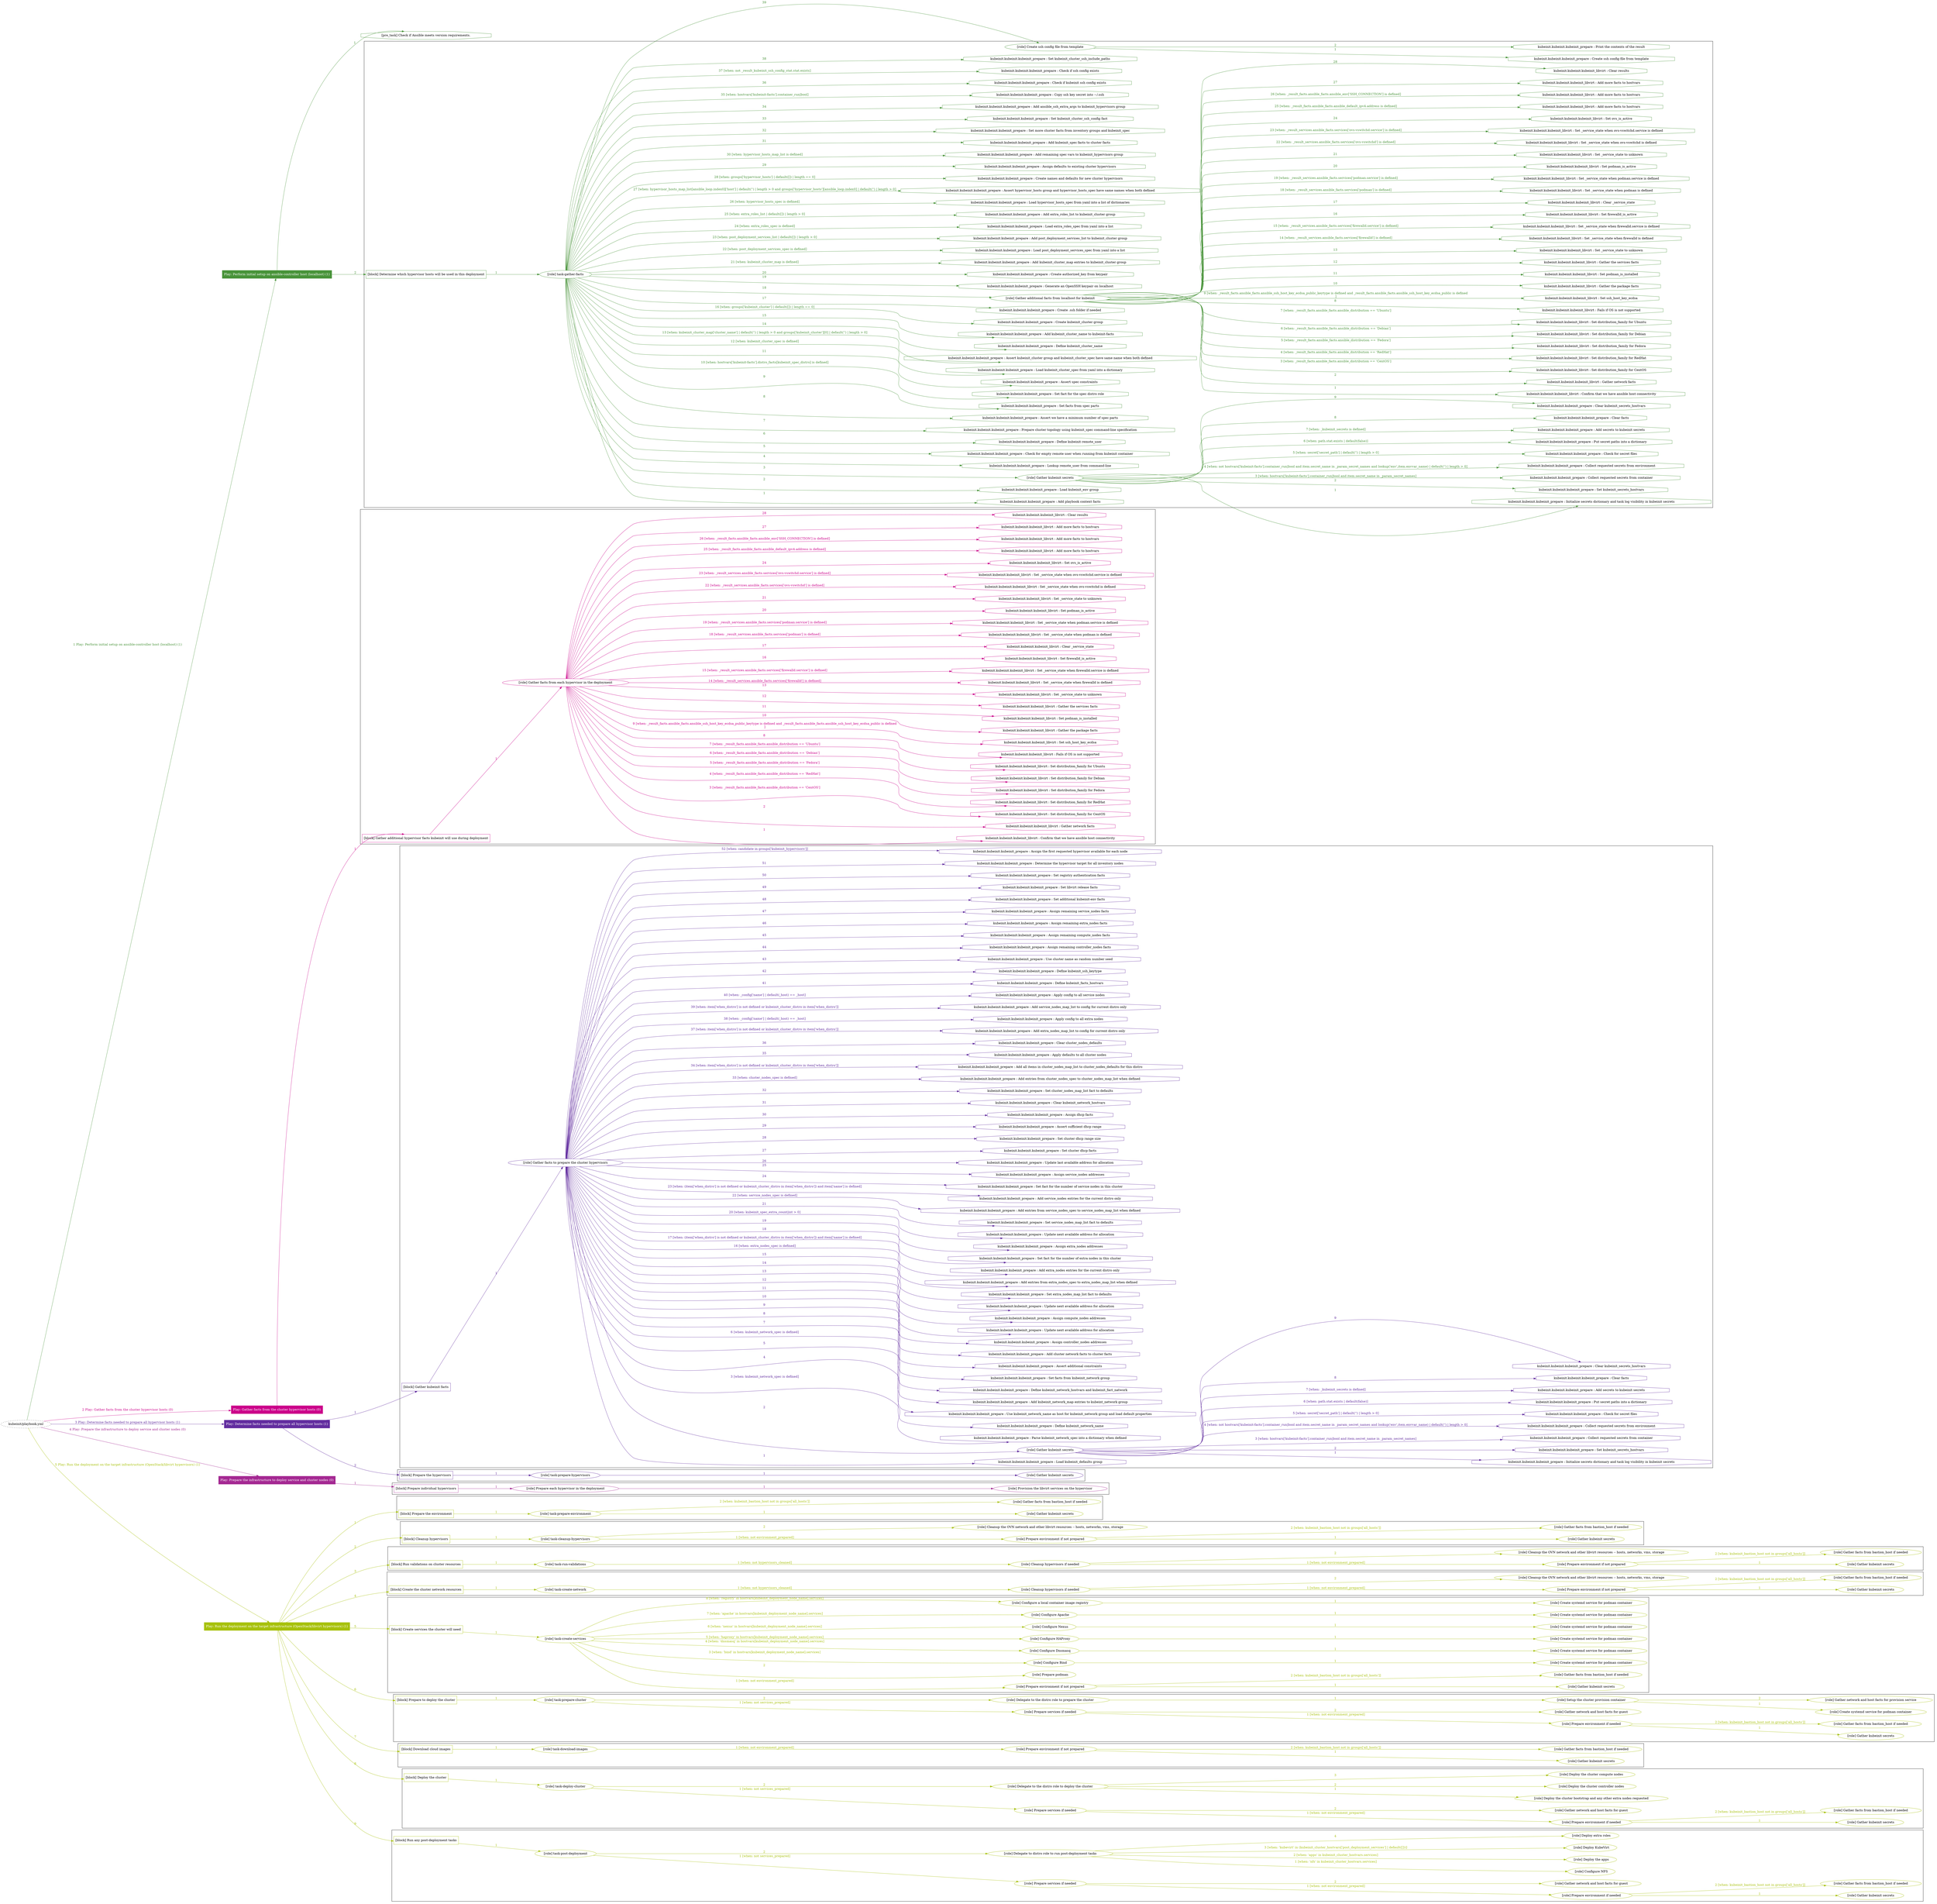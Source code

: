 digraph {
	graph [concentrate=true ordering=in rankdir=LR ratio=fill]
	edge [esep=5 sep=10]
	"kubeinit/playbook.yml" [URL="/home/runner/work/kubeinit/kubeinit/kubeinit/playbook.yml" id=playbook_2a48d8f2 style=dotted]
	"kubeinit/playbook.yml" -> play_9a3c063f [label="1 Play: Perform initial setup on ansible-controller host (localhost) (1)" color="#489339" fontcolor="#489339" id=edge_play_9a3c063f labeltooltip="1 Play: Perform initial setup on ansible-controller host (localhost) (1)" tooltip="1 Play: Perform initial setup on ansible-controller host (localhost) (1)"]
	subgraph "Play: Perform initial setup on ansible-controller host (localhost) (1)" {
		play_9a3c063f [label="Play: Perform initial setup on ansible-controller host (localhost) (1)" URL="/home/runner/work/kubeinit/kubeinit/kubeinit/playbook.yml" color="#489339" fontcolor="#ffffff" id=play_9a3c063f shape=box style=filled tooltip=localhost]
		pre_task_d17d1311 [label="[pre_task] Check if Ansible meets version requirements." URL="/home/runner/work/kubeinit/kubeinit/kubeinit/playbook.yml" color="#489339" id=pre_task_d17d1311 shape=octagon tooltip="Check if Ansible meets version requirements."]
		play_9a3c063f -> pre_task_d17d1311 [label="1 " color="#489339" fontcolor="#489339" id=edge_pre_task_d17d1311 labeltooltip="1 " tooltip="1 "]
		play_9a3c063f -> block_26fba0c8 [label=2 color="#489339" fontcolor="#489339" id=edge_block_26fba0c8 labeltooltip=2 tooltip=2]
		subgraph cluster_block_26fba0c8 {
			block_26fba0c8 [label="[block] Determine which hypervisor hosts will be used in this deployment" URL="/home/runner/work/kubeinit/kubeinit/kubeinit/playbook.yml" color="#489339" id=block_26fba0c8 labeltooltip="Determine which hypervisor hosts will be used in this deployment" shape=box tooltip="Determine which hypervisor hosts will be used in this deployment"]
			block_26fba0c8 -> role_ea508700 [label="1 " color="#489339" fontcolor="#489339" id=edge_role_ea508700 labeltooltip="1 " tooltip="1 "]
			subgraph "task-gather-facts" {
				role_ea508700 [label="[role] task-gather-facts" URL="/home/runner/work/kubeinit/kubeinit/kubeinit/playbook.yml" color="#489339" id=role_ea508700 tooltip="task-gather-facts"]
				task_97c4de92 [label="kubeinit.kubeinit.kubeinit_prepare : Add playbook context facts" URL="/home/runner/.ansible/collections/ansible_collections/kubeinit/kubeinit/roles/kubeinit_prepare/tasks/build_hypervisors_group.yml" color="#489339" id=task_97c4de92 shape=octagon tooltip="kubeinit.kubeinit.kubeinit_prepare : Add playbook context facts"]
				role_ea508700 -> task_97c4de92 [label="1 " color="#489339" fontcolor="#489339" id=edge_task_97c4de92 labeltooltip="1 " tooltip="1 "]
				task_e6741d45 [label="kubeinit.kubeinit.kubeinit_prepare : Load kubeinit_env group" URL="/home/runner/.ansible/collections/ansible_collections/kubeinit/kubeinit/roles/kubeinit_prepare/tasks/build_hypervisors_group.yml" color="#489339" id=task_e6741d45 shape=octagon tooltip="kubeinit.kubeinit.kubeinit_prepare : Load kubeinit_env group"]
				role_ea508700 -> task_e6741d45 [label="2 " color="#489339" fontcolor="#489339" id=edge_task_e6741d45 labeltooltip="2 " tooltip="2 "]
				role_ea508700 -> role_b79deecb [label="3 " color="#489339" fontcolor="#489339" id=edge_role_b79deecb labeltooltip="3 " tooltip="3 "]
				subgraph "Gather kubeinit secrets" {
					role_b79deecb [label="[role] Gather kubeinit secrets" URL="/home/runner/.ansible/collections/ansible_collections/kubeinit/kubeinit/roles/kubeinit_prepare/tasks/build_hypervisors_group.yml" color="#489339" id=role_b79deecb tooltip="Gather kubeinit secrets"]
					task_b57627cc [label="kubeinit.kubeinit.kubeinit_prepare : Initialize secrets dictionary and task log visibility in kubeinit secrets" URL="/home/runner/.ansible/collections/ansible_collections/kubeinit/kubeinit/roles/kubeinit_prepare/tasks/gather_kubeinit_secrets.yml" color="#489339" id=task_b57627cc shape=octagon tooltip="kubeinit.kubeinit.kubeinit_prepare : Initialize secrets dictionary and task log visibility in kubeinit secrets"]
					role_b79deecb -> task_b57627cc [label="1 " color="#489339" fontcolor="#489339" id=edge_task_b57627cc labeltooltip="1 " tooltip="1 "]
					task_dbf9e26b [label="kubeinit.kubeinit.kubeinit_prepare : Set kubeinit_secrets_hostvars" URL="/home/runner/.ansible/collections/ansible_collections/kubeinit/kubeinit/roles/kubeinit_prepare/tasks/gather_kubeinit_secrets.yml" color="#489339" id=task_dbf9e26b shape=octagon tooltip="kubeinit.kubeinit.kubeinit_prepare : Set kubeinit_secrets_hostvars"]
					role_b79deecb -> task_dbf9e26b [label="2 " color="#489339" fontcolor="#489339" id=edge_task_dbf9e26b labeltooltip="2 " tooltip="2 "]
					task_76c9da0e [label="kubeinit.kubeinit.kubeinit_prepare : Collect requested secrets from container" URL="/home/runner/.ansible/collections/ansible_collections/kubeinit/kubeinit/roles/kubeinit_prepare/tasks/gather_kubeinit_secrets.yml" color="#489339" id=task_76c9da0e shape=octagon tooltip="kubeinit.kubeinit.kubeinit_prepare : Collect requested secrets from container"]
					role_b79deecb -> task_76c9da0e [label="3 [when: hostvars['kubeinit-facts'].container_run|bool and item.secret_name in _param_secret_names]" color="#489339" fontcolor="#489339" id=edge_task_76c9da0e labeltooltip="3 [when: hostvars['kubeinit-facts'].container_run|bool and item.secret_name in _param_secret_names]" tooltip="3 [when: hostvars['kubeinit-facts'].container_run|bool and item.secret_name in _param_secret_names]"]
					task_96a03e24 [label="kubeinit.kubeinit.kubeinit_prepare : Collect requested secrets from environment" URL="/home/runner/.ansible/collections/ansible_collections/kubeinit/kubeinit/roles/kubeinit_prepare/tasks/gather_kubeinit_secrets.yml" color="#489339" id=task_96a03e24 shape=octagon tooltip="kubeinit.kubeinit.kubeinit_prepare : Collect requested secrets from environment"]
					role_b79deecb -> task_96a03e24 [label="4 [when: not hostvars['kubeinit-facts'].container_run|bool and item.secret_name in _param_secret_names and lookup('env',item.envvar_name) | default('') | length > 0]" color="#489339" fontcolor="#489339" id=edge_task_96a03e24 labeltooltip="4 [when: not hostvars['kubeinit-facts'].container_run|bool and item.secret_name in _param_secret_names and lookup('env',item.envvar_name) | default('') | length > 0]" tooltip="4 [when: not hostvars['kubeinit-facts'].container_run|bool and item.secret_name in _param_secret_names and lookup('env',item.envvar_name) | default('') | length > 0]"]
					task_b6456f1a [label="kubeinit.kubeinit.kubeinit_prepare : Check for secret files" URL="/home/runner/.ansible/collections/ansible_collections/kubeinit/kubeinit/roles/kubeinit_prepare/tasks/gather_kubeinit_secrets.yml" color="#489339" id=task_b6456f1a shape=octagon tooltip="kubeinit.kubeinit.kubeinit_prepare : Check for secret files"]
					role_b79deecb -> task_b6456f1a [label="5 [when: secret['secret_path'] | default('') | length > 0]" color="#489339" fontcolor="#489339" id=edge_task_b6456f1a labeltooltip="5 [when: secret['secret_path'] | default('') | length > 0]" tooltip="5 [when: secret['secret_path'] | default('') | length > 0]"]
					task_83c4ef7d [label="kubeinit.kubeinit.kubeinit_prepare : Put secret paths into a dictionary" URL="/home/runner/.ansible/collections/ansible_collections/kubeinit/kubeinit/roles/kubeinit_prepare/tasks/gather_kubeinit_secrets.yml" color="#489339" id=task_83c4ef7d shape=octagon tooltip="kubeinit.kubeinit.kubeinit_prepare : Put secret paths into a dictionary"]
					role_b79deecb -> task_83c4ef7d [label="6 [when: path.stat.exists | default(false)]" color="#489339" fontcolor="#489339" id=edge_task_83c4ef7d labeltooltip="6 [when: path.stat.exists | default(false)]" tooltip="6 [when: path.stat.exists | default(false)]"]
					task_7b3ff05b [label="kubeinit.kubeinit.kubeinit_prepare : Add secrets to kubeinit secrets" URL="/home/runner/.ansible/collections/ansible_collections/kubeinit/kubeinit/roles/kubeinit_prepare/tasks/gather_kubeinit_secrets.yml" color="#489339" id=task_7b3ff05b shape=octagon tooltip="kubeinit.kubeinit.kubeinit_prepare : Add secrets to kubeinit secrets"]
					role_b79deecb -> task_7b3ff05b [label="7 [when: _kubeinit_secrets is defined]" color="#489339" fontcolor="#489339" id=edge_task_7b3ff05b labeltooltip="7 [when: _kubeinit_secrets is defined]" tooltip="7 [when: _kubeinit_secrets is defined]"]
					task_7b6df816 [label="kubeinit.kubeinit.kubeinit_prepare : Clear facts" URL="/home/runner/.ansible/collections/ansible_collections/kubeinit/kubeinit/roles/kubeinit_prepare/tasks/gather_kubeinit_secrets.yml" color="#489339" id=task_7b6df816 shape=octagon tooltip="kubeinit.kubeinit.kubeinit_prepare : Clear facts"]
					role_b79deecb -> task_7b6df816 [label="8 " color="#489339" fontcolor="#489339" id=edge_task_7b6df816 labeltooltip="8 " tooltip="8 "]
					task_1249fdfc [label="kubeinit.kubeinit.kubeinit_prepare : Clear kubeinit_secrets_hostvars" URL="/home/runner/.ansible/collections/ansible_collections/kubeinit/kubeinit/roles/kubeinit_prepare/tasks/gather_kubeinit_secrets.yml" color="#489339" id=task_1249fdfc shape=octagon tooltip="kubeinit.kubeinit.kubeinit_prepare : Clear kubeinit_secrets_hostvars"]
					role_b79deecb -> task_1249fdfc [label="9 " color="#489339" fontcolor="#489339" id=edge_task_1249fdfc labeltooltip="9 " tooltip="9 "]
				}
				task_3a351a84 [label="kubeinit.kubeinit.kubeinit_prepare : Lookup remote_user from command-line" URL="/home/runner/.ansible/collections/ansible_collections/kubeinit/kubeinit/roles/kubeinit_prepare/tasks/build_hypervisors_group.yml" color="#489339" id=task_3a351a84 shape=octagon tooltip="kubeinit.kubeinit.kubeinit_prepare : Lookup remote_user from command-line"]
				role_ea508700 -> task_3a351a84 [label="4 " color="#489339" fontcolor="#489339" id=edge_task_3a351a84 labeltooltip="4 " tooltip="4 "]
				task_4d126e37 [label="kubeinit.kubeinit.kubeinit_prepare : Check for empty remote user when running from kubeinit container" URL="/home/runner/.ansible/collections/ansible_collections/kubeinit/kubeinit/roles/kubeinit_prepare/tasks/build_hypervisors_group.yml" color="#489339" id=task_4d126e37 shape=octagon tooltip="kubeinit.kubeinit.kubeinit_prepare : Check for empty remote user when running from kubeinit container"]
				role_ea508700 -> task_4d126e37 [label="5 " color="#489339" fontcolor="#489339" id=edge_task_4d126e37 labeltooltip="5 " tooltip="5 "]
				task_9ef5eb11 [label="kubeinit.kubeinit.kubeinit_prepare : Define kubeinit remote_user" URL="/home/runner/.ansible/collections/ansible_collections/kubeinit/kubeinit/roles/kubeinit_prepare/tasks/build_hypervisors_group.yml" color="#489339" id=task_9ef5eb11 shape=octagon tooltip="kubeinit.kubeinit.kubeinit_prepare : Define kubeinit remote_user"]
				role_ea508700 -> task_9ef5eb11 [label="6 " color="#489339" fontcolor="#489339" id=edge_task_9ef5eb11 labeltooltip="6 " tooltip="6 "]
				task_0ddbed31 [label="kubeinit.kubeinit.kubeinit_prepare : Prepare cluster topology using kubeinit_spec command-line specification" URL="/home/runner/.ansible/collections/ansible_collections/kubeinit/kubeinit/roles/kubeinit_prepare/tasks/build_hypervisors_group.yml" color="#489339" id=task_0ddbed31 shape=octagon tooltip="kubeinit.kubeinit.kubeinit_prepare : Prepare cluster topology using kubeinit_spec command-line specification"]
				role_ea508700 -> task_0ddbed31 [label="7 " color="#489339" fontcolor="#489339" id=edge_task_0ddbed31 labeltooltip="7 " tooltip="7 "]
				task_ca8975b8 [label="kubeinit.kubeinit.kubeinit_prepare : Assert we have a minimum number of spec parts" URL="/home/runner/.ansible/collections/ansible_collections/kubeinit/kubeinit/roles/kubeinit_prepare/tasks/build_hypervisors_group.yml" color="#489339" id=task_ca8975b8 shape=octagon tooltip="kubeinit.kubeinit.kubeinit_prepare : Assert we have a minimum number of spec parts"]
				role_ea508700 -> task_ca8975b8 [label="8 " color="#489339" fontcolor="#489339" id=edge_task_ca8975b8 labeltooltip="8 " tooltip="8 "]
				task_d771c233 [label="kubeinit.kubeinit.kubeinit_prepare : Set facts from spec parts" URL="/home/runner/.ansible/collections/ansible_collections/kubeinit/kubeinit/roles/kubeinit_prepare/tasks/build_hypervisors_group.yml" color="#489339" id=task_d771c233 shape=octagon tooltip="kubeinit.kubeinit.kubeinit_prepare : Set facts from spec parts"]
				role_ea508700 -> task_d771c233 [label="9 " color="#489339" fontcolor="#489339" id=edge_task_d771c233 labeltooltip="9 " tooltip="9 "]
				task_2a346d68 [label="kubeinit.kubeinit.kubeinit_prepare : Set fact for the spec distro role" URL="/home/runner/.ansible/collections/ansible_collections/kubeinit/kubeinit/roles/kubeinit_prepare/tasks/build_hypervisors_group.yml" color="#489339" id=task_2a346d68 shape=octagon tooltip="kubeinit.kubeinit.kubeinit_prepare : Set fact for the spec distro role"]
				role_ea508700 -> task_2a346d68 [label="10 [when: hostvars['kubeinit-facts'].distro_facts[kubeinit_spec_distro] is defined]" color="#489339" fontcolor="#489339" id=edge_task_2a346d68 labeltooltip="10 [when: hostvars['kubeinit-facts'].distro_facts[kubeinit_spec_distro] is defined]" tooltip="10 [when: hostvars['kubeinit-facts'].distro_facts[kubeinit_spec_distro] is defined]"]
				task_279a2c6e [label="kubeinit.kubeinit.kubeinit_prepare : Assert spec constraints" URL="/home/runner/.ansible/collections/ansible_collections/kubeinit/kubeinit/roles/kubeinit_prepare/tasks/build_hypervisors_group.yml" color="#489339" id=task_279a2c6e shape=octagon tooltip="kubeinit.kubeinit.kubeinit_prepare : Assert spec constraints"]
				role_ea508700 -> task_279a2c6e [label="11 " color="#489339" fontcolor="#489339" id=edge_task_279a2c6e labeltooltip="11 " tooltip="11 "]
				task_56344e27 [label="kubeinit.kubeinit.kubeinit_prepare : Load kubeinit_cluster_spec from yaml into a dictionary" URL="/home/runner/.ansible/collections/ansible_collections/kubeinit/kubeinit/roles/kubeinit_prepare/tasks/build_hypervisors_group.yml" color="#489339" id=task_56344e27 shape=octagon tooltip="kubeinit.kubeinit.kubeinit_prepare : Load kubeinit_cluster_spec from yaml into a dictionary"]
				role_ea508700 -> task_56344e27 [label="12 [when: kubeinit_cluster_spec is defined]" color="#489339" fontcolor="#489339" id=edge_task_56344e27 labeltooltip="12 [when: kubeinit_cluster_spec is defined]" tooltip="12 [when: kubeinit_cluster_spec is defined]"]
				task_27ed99f6 [label="kubeinit.kubeinit.kubeinit_prepare : Assert kubeinit_cluster group and kubeinit_cluster_spec have same name when both defined" URL="/home/runner/.ansible/collections/ansible_collections/kubeinit/kubeinit/roles/kubeinit_prepare/tasks/build_hypervisors_group.yml" color="#489339" id=task_27ed99f6 shape=octagon tooltip="kubeinit.kubeinit.kubeinit_prepare : Assert kubeinit_cluster group and kubeinit_cluster_spec have same name when both defined"]
				role_ea508700 -> task_27ed99f6 [label="13 [when: kubeinit_cluster_map['cluster_name'] | default('') | length > 0 and groups['kubeinit_cluster'][0] | default('') | length > 0]" color="#489339" fontcolor="#489339" id=edge_task_27ed99f6 labeltooltip="13 [when: kubeinit_cluster_map['cluster_name'] | default('') | length > 0 and groups['kubeinit_cluster'][0] | default('') | length > 0]" tooltip="13 [when: kubeinit_cluster_map['cluster_name'] | default('') | length > 0 and groups['kubeinit_cluster'][0] | default('') | length > 0]"]
				task_cbbfa373 [label="kubeinit.kubeinit.kubeinit_prepare : Define kubeinit_cluster_name" URL="/home/runner/.ansible/collections/ansible_collections/kubeinit/kubeinit/roles/kubeinit_prepare/tasks/build_hypervisors_group.yml" color="#489339" id=task_cbbfa373 shape=octagon tooltip="kubeinit.kubeinit.kubeinit_prepare : Define kubeinit_cluster_name"]
				role_ea508700 -> task_cbbfa373 [label="14 " color="#489339" fontcolor="#489339" id=edge_task_cbbfa373 labeltooltip="14 " tooltip="14 "]
				task_03f4bbea [label="kubeinit.kubeinit.kubeinit_prepare : Add kubeinit_cluster_name to kubeinit-facts" URL="/home/runner/.ansible/collections/ansible_collections/kubeinit/kubeinit/roles/kubeinit_prepare/tasks/build_hypervisors_group.yml" color="#489339" id=task_03f4bbea shape=octagon tooltip="kubeinit.kubeinit.kubeinit_prepare : Add kubeinit_cluster_name to kubeinit-facts"]
				role_ea508700 -> task_03f4bbea [label="15 " color="#489339" fontcolor="#489339" id=edge_task_03f4bbea labeltooltip="15 " tooltip="15 "]
				task_0f8e9536 [label="kubeinit.kubeinit.kubeinit_prepare : Create kubeinit_cluster group" URL="/home/runner/.ansible/collections/ansible_collections/kubeinit/kubeinit/roles/kubeinit_prepare/tasks/build_hypervisors_group.yml" color="#489339" id=task_0f8e9536 shape=octagon tooltip="kubeinit.kubeinit.kubeinit_prepare : Create kubeinit_cluster group"]
				role_ea508700 -> task_0f8e9536 [label="16 [when: groups['kubeinit_cluster'] | default([]) | length == 0]" color="#489339" fontcolor="#489339" id=edge_task_0f8e9536 labeltooltip="16 [when: groups['kubeinit_cluster'] | default([]) | length == 0]" tooltip="16 [when: groups['kubeinit_cluster'] | default([]) | length == 0]"]
				task_ae492a43 [label="kubeinit.kubeinit.kubeinit_prepare : Create .ssh folder if needed" URL="/home/runner/.ansible/collections/ansible_collections/kubeinit/kubeinit/roles/kubeinit_prepare/tasks/build_hypervisors_group.yml" color="#489339" id=task_ae492a43 shape=octagon tooltip="kubeinit.kubeinit.kubeinit_prepare : Create .ssh folder if needed"]
				role_ea508700 -> task_ae492a43 [label="17 " color="#489339" fontcolor="#489339" id=edge_task_ae492a43 labeltooltip="17 " tooltip="17 "]
				role_ea508700 -> role_e4c3a11c [label="18 " color="#489339" fontcolor="#489339" id=edge_role_e4c3a11c labeltooltip="18 " tooltip="18 "]
				subgraph "Gather additional facts from localhost for kubeinit" {
					role_e4c3a11c [label="[role] Gather additional facts from localhost for kubeinit" URL="/home/runner/.ansible/collections/ansible_collections/kubeinit/kubeinit/roles/kubeinit_prepare/tasks/build_hypervisors_group.yml" color="#489339" id=role_e4c3a11c tooltip="Gather additional facts from localhost for kubeinit"]
					task_d5129b31 [label="kubeinit.kubeinit.kubeinit_libvirt : Confirm that we have ansible host connectivity" URL="/home/runner/.ansible/collections/ansible_collections/kubeinit/kubeinit/roles/kubeinit_libvirt/tasks/gather_host_facts.yml" color="#489339" id=task_d5129b31 shape=octagon tooltip="kubeinit.kubeinit.kubeinit_libvirt : Confirm that we have ansible host connectivity"]
					role_e4c3a11c -> task_d5129b31 [label="1 " color="#489339" fontcolor="#489339" id=edge_task_d5129b31 labeltooltip="1 " tooltip="1 "]
					task_5391be8c [label="kubeinit.kubeinit.kubeinit_libvirt : Gather network facts" URL="/home/runner/.ansible/collections/ansible_collections/kubeinit/kubeinit/roles/kubeinit_libvirt/tasks/gather_host_facts.yml" color="#489339" id=task_5391be8c shape=octagon tooltip="kubeinit.kubeinit.kubeinit_libvirt : Gather network facts"]
					role_e4c3a11c -> task_5391be8c [label="2 " color="#489339" fontcolor="#489339" id=edge_task_5391be8c labeltooltip="2 " tooltip="2 "]
					task_803df2d1 [label="kubeinit.kubeinit.kubeinit_libvirt : Set distribution_family for CentOS" URL="/home/runner/.ansible/collections/ansible_collections/kubeinit/kubeinit/roles/kubeinit_libvirt/tasks/gather_host_facts.yml" color="#489339" id=task_803df2d1 shape=octagon tooltip="kubeinit.kubeinit.kubeinit_libvirt : Set distribution_family for CentOS"]
					role_e4c3a11c -> task_803df2d1 [label="3 [when: _result_facts.ansible_facts.ansible_distribution == 'CentOS']" color="#489339" fontcolor="#489339" id=edge_task_803df2d1 labeltooltip="3 [when: _result_facts.ansible_facts.ansible_distribution == 'CentOS']" tooltip="3 [when: _result_facts.ansible_facts.ansible_distribution == 'CentOS']"]
					task_26a3a252 [label="kubeinit.kubeinit.kubeinit_libvirt : Set distribution_family for RedHat" URL="/home/runner/.ansible/collections/ansible_collections/kubeinit/kubeinit/roles/kubeinit_libvirt/tasks/gather_host_facts.yml" color="#489339" id=task_26a3a252 shape=octagon tooltip="kubeinit.kubeinit.kubeinit_libvirt : Set distribution_family for RedHat"]
					role_e4c3a11c -> task_26a3a252 [label="4 [when: _result_facts.ansible_facts.ansible_distribution == 'RedHat']" color="#489339" fontcolor="#489339" id=edge_task_26a3a252 labeltooltip="4 [when: _result_facts.ansible_facts.ansible_distribution == 'RedHat']" tooltip="4 [when: _result_facts.ansible_facts.ansible_distribution == 'RedHat']"]
					task_7041bc4f [label="kubeinit.kubeinit.kubeinit_libvirt : Set distribution_family for Fedora" URL="/home/runner/.ansible/collections/ansible_collections/kubeinit/kubeinit/roles/kubeinit_libvirt/tasks/gather_host_facts.yml" color="#489339" id=task_7041bc4f shape=octagon tooltip="kubeinit.kubeinit.kubeinit_libvirt : Set distribution_family for Fedora"]
					role_e4c3a11c -> task_7041bc4f [label="5 [when: _result_facts.ansible_facts.ansible_distribution == 'Fedora']" color="#489339" fontcolor="#489339" id=edge_task_7041bc4f labeltooltip="5 [when: _result_facts.ansible_facts.ansible_distribution == 'Fedora']" tooltip="5 [when: _result_facts.ansible_facts.ansible_distribution == 'Fedora']"]
					task_e8826f91 [label="kubeinit.kubeinit.kubeinit_libvirt : Set distribution_family for Debian" URL="/home/runner/.ansible/collections/ansible_collections/kubeinit/kubeinit/roles/kubeinit_libvirt/tasks/gather_host_facts.yml" color="#489339" id=task_e8826f91 shape=octagon tooltip="kubeinit.kubeinit.kubeinit_libvirt : Set distribution_family for Debian"]
					role_e4c3a11c -> task_e8826f91 [label="6 [when: _result_facts.ansible_facts.ansible_distribution == 'Debian']" color="#489339" fontcolor="#489339" id=edge_task_e8826f91 labeltooltip="6 [when: _result_facts.ansible_facts.ansible_distribution == 'Debian']" tooltip="6 [when: _result_facts.ansible_facts.ansible_distribution == 'Debian']"]
					task_0f7574a6 [label="kubeinit.kubeinit.kubeinit_libvirt : Set distribution_family for Ubuntu" URL="/home/runner/.ansible/collections/ansible_collections/kubeinit/kubeinit/roles/kubeinit_libvirt/tasks/gather_host_facts.yml" color="#489339" id=task_0f7574a6 shape=octagon tooltip="kubeinit.kubeinit.kubeinit_libvirt : Set distribution_family for Ubuntu"]
					role_e4c3a11c -> task_0f7574a6 [label="7 [when: _result_facts.ansible_facts.ansible_distribution == 'Ubuntu']" color="#489339" fontcolor="#489339" id=edge_task_0f7574a6 labeltooltip="7 [when: _result_facts.ansible_facts.ansible_distribution == 'Ubuntu']" tooltip="7 [when: _result_facts.ansible_facts.ansible_distribution == 'Ubuntu']"]
					task_fa785662 [label="kubeinit.kubeinit.kubeinit_libvirt : Fails if OS is not supported" URL="/home/runner/.ansible/collections/ansible_collections/kubeinit/kubeinit/roles/kubeinit_libvirt/tasks/gather_host_facts.yml" color="#489339" id=task_fa785662 shape=octagon tooltip="kubeinit.kubeinit.kubeinit_libvirt : Fails if OS is not supported"]
					role_e4c3a11c -> task_fa785662 [label="8 " color="#489339" fontcolor="#489339" id=edge_task_fa785662 labeltooltip="8 " tooltip="8 "]
					task_a9d5d2c1 [label="kubeinit.kubeinit.kubeinit_libvirt : Set ssh_host_key_ecdsa" URL="/home/runner/.ansible/collections/ansible_collections/kubeinit/kubeinit/roles/kubeinit_libvirt/tasks/gather_host_facts.yml" color="#489339" id=task_a9d5d2c1 shape=octagon tooltip="kubeinit.kubeinit.kubeinit_libvirt : Set ssh_host_key_ecdsa"]
					role_e4c3a11c -> task_a9d5d2c1 [label="9 [when: _result_facts.ansible_facts.ansible_ssh_host_key_ecdsa_public_keytype is defined and _result_facts.ansible_facts.ansible_ssh_host_key_ecdsa_public is defined
]" color="#489339" fontcolor="#489339" id=edge_task_a9d5d2c1 labeltooltip="9 [when: _result_facts.ansible_facts.ansible_ssh_host_key_ecdsa_public_keytype is defined and _result_facts.ansible_facts.ansible_ssh_host_key_ecdsa_public is defined
]" tooltip="9 [when: _result_facts.ansible_facts.ansible_ssh_host_key_ecdsa_public_keytype is defined and _result_facts.ansible_facts.ansible_ssh_host_key_ecdsa_public is defined
]"]
					task_f38560f5 [label="kubeinit.kubeinit.kubeinit_libvirt : Gather the package facts" URL="/home/runner/.ansible/collections/ansible_collections/kubeinit/kubeinit/roles/kubeinit_libvirt/tasks/gather_host_facts.yml" color="#489339" id=task_f38560f5 shape=octagon tooltip="kubeinit.kubeinit.kubeinit_libvirt : Gather the package facts"]
					role_e4c3a11c -> task_f38560f5 [label="10 " color="#489339" fontcolor="#489339" id=edge_task_f38560f5 labeltooltip="10 " tooltip="10 "]
					task_0cbd5e1d [label="kubeinit.kubeinit.kubeinit_libvirt : Set podman_is_installed" URL="/home/runner/.ansible/collections/ansible_collections/kubeinit/kubeinit/roles/kubeinit_libvirt/tasks/gather_host_facts.yml" color="#489339" id=task_0cbd5e1d shape=octagon tooltip="kubeinit.kubeinit.kubeinit_libvirt : Set podman_is_installed"]
					role_e4c3a11c -> task_0cbd5e1d [label="11 " color="#489339" fontcolor="#489339" id=edge_task_0cbd5e1d labeltooltip="11 " tooltip="11 "]
					task_ff2e0fdb [label="kubeinit.kubeinit.kubeinit_libvirt : Gather the services facts" URL="/home/runner/.ansible/collections/ansible_collections/kubeinit/kubeinit/roles/kubeinit_libvirt/tasks/gather_host_facts.yml" color="#489339" id=task_ff2e0fdb shape=octagon tooltip="kubeinit.kubeinit.kubeinit_libvirt : Gather the services facts"]
					role_e4c3a11c -> task_ff2e0fdb [label="12 " color="#489339" fontcolor="#489339" id=edge_task_ff2e0fdb labeltooltip="12 " tooltip="12 "]
					task_9dcb0edc [label="kubeinit.kubeinit.kubeinit_libvirt : Set _service_state to unknown" URL="/home/runner/.ansible/collections/ansible_collections/kubeinit/kubeinit/roles/kubeinit_libvirt/tasks/gather_host_facts.yml" color="#489339" id=task_9dcb0edc shape=octagon tooltip="kubeinit.kubeinit.kubeinit_libvirt : Set _service_state to unknown"]
					role_e4c3a11c -> task_9dcb0edc [label="13 " color="#489339" fontcolor="#489339" id=edge_task_9dcb0edc labeltooltip="13 " tooltip="13 "]
					task_f862a78b [label="kubeinit.kubeinit.kubeinit_libvirt : Set _service_state when firewalld is defined" URL="/home/runner/.ansible/collections/ansible_collections/kubeinit/kubeinit/roles/kubeinit_libvirt/tasks/gather_host_facts.yml" color="#489339" id=task_f862a78b shape=octagon tooltip="kubeinit.kubeinit.kubeinit_libvirt : Set _service_state when firewalld is defined"]
					role_e4c3a11c -> task_f862a78b [label="14 [when: _result_services.ansible_facts.services['firewalld'] is defined]" color="#489339" fontcolor="#489339" id=edge_task_f862a78b labeltooltip="14 [when: _result_services.ansible_facts.services['firewalld'] is defined]" tooltip="14 [when: _result_services.ansible_facts.services['firewalld'] is defined]"]
					task_034f4a76 [label="kubeinit.kubeinit.kubeinit_libvirt : Set _service_state when firewalld.service is defined" URL="/home/runner/.ansible/collections/ansible_collections/kubeinit/kubeinit/roles/kubeinit_libvirt/tasks/gather_host_facts.yml" color="#489339" id=task_034f4a76 shape=octagon tooltip="kubeinit.kubeinit.kubeinit_libvirt : Set _service_state when firewalld.service is defined"]
					role_e4c3a11c -> task_034f4a76 [label="15 [when: _result_services.ansible_facts.services['firewalld.service'] is defined]" color="#489339" fontcolor="#489339" id=edge_task_034f4a76 labeltooltip="15 [when: _result_services.ansible_facts.services['firewalld.service'] is defined]" tooltip="15 [when: _result_services.ansible_facts.services['firewalld.service'] is defined]"]
					task_5e080487 [label="kubeinit.kubeinit.kubeinit_libvirt : Set firewalld_is_active" URL="/home/runner/.ansible/collections/ansible_collections/kubeinit/kubeinit/roles/kubeinit_libvirt/tasks/gather_host_facts.yml" color="#489339" id=task_5e080487 shape=octagon tooltip="kubeinit.kubeinit.kubeinit_libvirt : Set firewalld_is_active"]
					role_e4c3a11c -> task_5e080487 [label="16 " color="#489339" fontcolor="#489339" id=edge_task_5e080487 labeltooltip="16 " tooltip="16 "]
					task_acd0a73e [label="kubeinit.kubeinit.kubeinit_libvirt : Clear _service_state" URL="/home/runner/.ansible/collections/ansible_collections/kubeinit/kubeinit/roles/kubeinit_libvirt/tasks/gather_host_facts.yml" color="#489339" id=task_acd0a73e shape=octagon tooltip="kubeinit.kubeinit.kubeinit_libvirt : Clear _service_state"]
					role_e4c3a11c -> task_acd0a73e [label="17 " color="#489339" fontcolor="#489339" id=edge_task_acd0a73e labeltooltip="17 " tooltip="17 "]
					task_4b86b4ea [label="kubeinit.kubeinit.kubeinit_libvirt : Set _service_state when podman is defined" URL="/home/runner/.ansible/collections/ansible_collections/kubeinit/kubeinit/roles/kubeinit_libvirt/tasks/gather_host_facts.yml" color="#489339" id=task_4b86b4ea shape=octagon tooltip="kubeinit.kubeinit.kubeinit_libvirt : Set _service_state when podman is defined"]
					role_e4c3a11c -> task_4b86b4ea [label="18 [when: _result_services.ansible_facts.services['podman'] is defined]" color="#489339" fontcolor="#489339" id=edge_task_4b86b4ea labeltooltip="18 [when: _result_services.ansible_facts.services['podman'] is defined]" tooltip="18 [when: _result_services.ansible_facts.services['podman'] is defined]"]
					task_3c531477 [label="kubeinit.kubeinit.kubeinit_libvirt : Set _service_state when podman.service is defined" URL="/home/runner/.ansible/collections/ansible_collections/kubeinit/kubeinit/roles/kubeinit_libvirt/tasks/gather_host_facts.yml" color="#489339" id=task_3c531477 shape=octagon tooltip="kubeinit.kubeinit.kubeinit_libvirt : Set _service_state when podman.service is defined"]
					role_e4c3a11c -> task_3c531477 [label="19 [when: _result_services.ansible_facts.services['podman.service'] is defined]" color="#489339" fontcolor="#489339" id=edge_task_3c531477 labeltooltip="19 [when: _result_services.ansible_facts.services['podman.service'] is defined]" tooltip="19 [when: _result_services.ansible_facts.services['podman.service'] is defined]"]
					task_e247b2f5 [label="kubeinit.kubeinit.kubeinit_libvirt : Set podman_is_active" URL="/home/runner/.ansible/collections/ansible_collections/kubeinit/kubeinit/roles/kubeinit_libvirt/tasks/gather_host_facts.yml" color="#489339" id=task_e247b2f5 shape=octagon tooltip="kubeinit.kubeinit.kubeinit_libvirt : Set podman_is_active"]
					role_e4c3a11c -> task_e247b2f5 [label="20 " color="#489339" fontcolor="#489339" id=edge_task_e247b2f5 labeltooltip="20 " tooltip="20 "]
					task_7827dbc6 [label="kubeinit.kubeinit.kubeinit_libvirt : Set _service_state to unknown" URL="/home/runner/.ansible/collections/ansible_collections/kubeinit/kubeinit/roles/kubeinit_libvirt/tasks/gather_host_facts.yml" color="#489339" id=task_7827dbc6 shape=octagon tooltip="kubeinit.kubeinit.kubeinit_libvirt : Set _service_state to unknown"]
					role_e4c3a11c -> task_7827dbc6 [label="21 " color="#489339" fontcolor="#489339" id=edge_task_7827dbc6 labeltooltip="21 " tooltip="21 "]
					task_335637ae [label="kubeinit.kubeinit.kubeinit_libvirt : Set _service_state when ovs-vswitchd is defined" URL="/home/runner/.ansible/collections/ansible_collections/kubeinit/kubeinit/roles/kubeinit_libvirt/tasks/gather_host_facts.yml" color="#489339" id=task_335637ae shape=octagon tooltip="kubeinit.kubeinit.kubeinit_libvirt : Set _service_state when ovs-vswitchd is defined"]
					role_e4c3a11c -> task_335637ae [label="22 [when: _result_services.ansible_facts.services['ovs-vswitchd'] is defined]" color="#489339" fontcolor="#489339" id=edge_task_335637ae labeltooltip="22 [when: _result_services.ansible_facts.services['ovs-vswitchd'] is defined]" tooltip="22 [when: _result_services.ansible_facts.services['ovs-vswitchd'] is defined]"]
					task_7eab18af [label="kubeinit.kubeinit.kubeinit_libvirt : Set _service_state when ovs-vswitchd.service is defined" URL="/home/runner/.ansible/collections/ansible_collections/kubeinit/kubeinit/roles/kubeinit_libvirt/tasks/gather_host_facts.yml" color="#489339" id=task_7eab18af shape=octagon tooltip="kubeinit.kubeinit.kubeinit_libvirt : Set _service_state when ovs-vswitchd.service is defined"]
					role_e4c3a11c -> task_7eab18af [label="23 [when: _result_services.ansible_facts.services['ovs-vswitchd.service'] is defined]" color="#489339" fontcolor="#489339" id=edge_task_7eab18af labeltooltip="23 [when: _result_services.ansible_facts.services['ovs-vswitchd.service'] is defined]" tooltip="23 [when: _result_services.ansible_facts.services['ovs-vswitchd.service'] is defined]"]
					task_ebb0cbf5 [label="kubeinit.kubeinit.kubeinit_libvirt : Set ovs_is_active" URL="/home/runner/.ansible/collections/ansible_collections/kubeinit/kubeinit/roles/kubeinit_libvirt/tasks/gather_host_facts.yml" color="#489339" id=task_ebb0cbf5 shape=octagon tooltip="kubeinit.kubeinit.kubeinit_libvirt : Set ovs_is_active"]
					role_e4c3a11c -> task_ebb0cbf5 [label="24 " color="#489339" fontcolor="#489339" id=edge_task_ebb0cbf5 labeltooltip="24 " tooltip="24 "]
					task_4c710263 [label="kubeinit.kubeinit.kubeinit_libvirt : Add more facts to hostvars" URL="/home/runner/.ansible/collections/ansible_collections/kubeinit/kubeinit/roles/kubeinit_libvirt/tasks/gather_host_facts.yml" color="#489339" id=task_4c710263 shape=octagon tooltip="kubeinit.kubeinit.kubeinit_libvirt : Add more facts to hostvars"]
					role_e4c3a11c -> task_4c710263 [label="25 [when: _result_facts.ansible_facts.ansible_default_ipv4.address is defined]" color="#489339" fontcolor="#489339" id=edge_task_4c710263 labeltooltip="25 [when: _result_facts.ansible_facts.ansible_default_ipv4.address is defined]" tooltip="25 [when: _result_facts.ansible_facts.ansible_default_ipv4.address is defined]"]
					task_37c587fb [label="kubeinit.kubeinit.kubeinit_libvirt : Add more facts to hostvars" URL="/home/runner/.ansible/collections/ansible_collections/kubeinit/kubeinit/roles/kubeinit_libvirt/tasks/gather_host_facts.yml" color="#489339" id=task_37c587fb shape=octagon tooltip="kubeinit.kubeinit.kubeinit_libvirt : Add more facts to hostvars"]
					role_e4c3a11c -> task_37c587fb [label="26 [when: _result_facts.ansible_facts.ansible_env['SSH_CONNECTION'] is defined]" color="#489339" fontcolor="#489339" id=edge_task_37c587fb labeltooltip="26 [when: _result_facts.ansible_facts.ansible_env['SSH_CONNECTION'] is defined]" tooltip="26 [when: _result_facts.ansible_facts.ansible_env['SSH_CONNECTION'] is defined]"]
					task_62d027a8 [label="kubeinit.kubeinit.kubeinit_libvirt : Add more facts to hostvars" URL="/home/runner/.ansible/collections/ansible_collections/kubeinit/kubeinit/roles/kubeinit_libvirt/tasks/gather_host_facts.yml" color="#489339" id=task_62d027a8 shape=octagon tooltip="kubeinit.kubeinit.kubeinit_libvirt : Add more facts to hostvars"]
					role_e4c3a11c -> task_62d027a8 [label="27 " color="#489339" fontcolor="#489339" id=edge_task_62d027a8 labeltooltip="27 " tooltip="27 "]
					task_9a0a754f [label="kubeinit.kubeinit.kubeinit_libvirt : Clear results" URL="/home/runner/.ansible/collections/ansible_collections/kubeinit/kubeinit/roles/kubeinit_libvirt/tasks/gather_host_facts.yml" color="#489339" id=task_9a0a754f shape=octagon tooltip="kubeinit.kubeinit.kubeinit_libvirt : Clear results"]
					role_e4c3a11c -> task_9a0a754f [label="28 " color="#489339" fontcolor="#489339" id=edge_task_9a0a754f labeltooltip="28 " tooltip="28 "]
				}
				task_24b987af [label="kubeinit.kubeinit.kubeinit_prepare : Generate an OpenSSH keypair on localhost" URL="/home/runner/.ansible/collections/ansible_collections/kubeinit/kubeinit/roles/kubeinit_prepare/tasks/build_hypervisors_group.yml" color="#489339" id=task_24b987af shape=octagon tooltip="kubeinit.kubeinit.kubeinit_prepare : Generate an OpenSSH keypair on localhost"]
				role_ea508700 -> task_24b987af [label="19 " color="#489339" fontcolor="#489339" id=edge_task_24b987af labeltooltip="19 " tooltip="19 "]
				task_a2608b39 [label="kubeinit.kubeinit.kubeinit_prepare : Create authorized_key from keypair" URL="/home/runner/.ansible/collections/ansible_collections/kubeinit/kubeinit/roles/kubeinit_prepare/tasks/build_hypervisors_group.yml" color="#489339" id=task_a2608b39 shape=octagon tooltip="kubeinit.kubeinit.kubeinit_prepare : Create authorized_key from keypair"]
				role_ea508700 -> task_a2608b39 [label="20 " color="#489339" fontcolor="#489339" id=edge_task_a2608b39 labeltooltip="20 " tooltip="20 "]
				task_ad110946 [label="kubeinit.kubeinit.kubeinit_prepare : Add kubeinit_cluster_map entries to kubeinit_cluster group" URL="/home/runner/.ansible/collections/ansible_collections/kubeinit/kubeinit/roles/kubeinit_prepare/tasks/build_hypervisors_group.yml" color="#489339" id=task_ad110946 shape=octagon tooltip="kubeinit.kubeinit.kubeinit_prepare : Add kubeinit_cluster_map entries to kubeinit_cluster group"]
				role_ea508700 -> task_ad110946 [label="21 [when: kubeinit_cluster_map is defined]" color="#489339" fontcolor="#489339" id=edge_task_ad110946 labeltooltip="21 [when: kubeinit_cluster_map is defined]" tooltip="21 [when: kubeinit_cluster_map is defined]"]
				task_78f65fc1 [label="kubeinit.kubeinit.kubeinit_prepare : Load post_deployment_services_spec from yaml into a list" URL="/home/runner/.ansible/collections/ansible_collections/kubeinit/kubeinit/roles/kubeinit_prepare/tasks/build_hypervisors_group.yml" color="#489339" id=task_78f65fc1 shape=octagon tooltip="kubeinit.kubeinit.kubeinit_prepare : Load post_deployment_services_spec from yaml into a list"]
				role_ea508700 -> task_78f65fc1 [label="22 [when: post_deployment_services_spec is defined]" color="#489339" fontcolor="#489339" id=edge_task_78f65fc1 labeltooltip="22 [when: post_deployment_services_spec is defined]" tooltip="22 [when: post_deployment_services_spec is defined]"]
				task_a95eab6f [label="kubeinit.kubeinit.kubeinit_prepare : Add post_deployment_services_list to kubeinit_cluster group" URL="/home/runner/.ansible/collections/ansible_collections/kubeinit/kubeinit/roles/kubeinit_prepare/tasks/build_hypervisors_group.yml" color="#489339" id=task_a95eab6f shape=octagon tooltip="kubeinit.kubeinit.kubeinit_prepare : Add post_deployment_services_list to kubeinit_cluster group"]
				role_ea508700 -> task_a95eab6f [label="23 [when: post_deployment_services_list | default([]) | length > 0]" color="#489339" fontcolor="#489339" id=edge_task_a95eab6f labeltooltip="23 [when: post_deployment_services_list | default([]) | length > 0]" tooltip="23 [when: post_deployment_services_list | default([]) | length > 0]"]
				task_04fda302 [label="kubeinit.kubeinit.kubeinit_prepare : Load extra_roles_spec from yaml into a list" URL="/home/runner/.ansible/collections/ansible_collections/kubeinit/kubeinit/roles/kubeinit_prepare/tasks/build_hypervisors_group.yml" color="#489339" id=task_04fda302 shape=octagon tooltip="kubeinit.kubeinit.kubeinit_prepare : Load extra_roles_spec from yaml into a list"]
				role_ea508700 -> task_04fda302 [label="24 [when: extra_roles_spec is defined]" color="#489339" fontcolor="#489339" id=edge_task_04fda302 labeltooltip="24 [when: extra_roles_spec is defined]" tooltip="24 [when: extra_roles_spec is defined]"]
				task_67164ebe [label="kubeinit.kubeinit.kubeinit_prepare : Add extra_roles_list to kubeinit_cluster group" URL="/home/runner/.ansible/collections/ansible_collections/kubeinit/kubeinit/roles/kubeinit_prepare/tasks/build_hypervisors_group.yml" color="#489339" id=task_67164ebe shape=octagon tooltip="kubeinit.kubeinit.kubeinit_prepare : Add extra_roles_list to kubeinit_cluster group"]
				role_ea508700 -> task_67164ebe [label="25 [when: extra_roles_list | default([]) | length > 0]" color="#489339" fontcolor="#489339" id=edge_task_67164ebe labeltooltip="25 [when: extra_roles_list | default([]) | length > 0]" tooltip="25 [when: extra_roles_list | default([]) | length > 0]"]
				task_dcf55190 [label="kubeinit.kubeinit.kubeinit_prepare : Load hypervisor_hosts_spec from yaml into a list of dictionaries" URL="/home/runner/.ansible/collections/ansible_collections/kubeinit/kubeinit/roles/kubeinit_prepare/tasks/build_hypervisors_group.yml" color="#489339" id=task_dcf55190 shape=octagon tooltip="kubeinit.kubeinit.kubeinit_prepare : Load hypervisor_hosts_spec from yaml into a list of dictionaries"]
				role_ea508700 -> task_dcf55190 [label="26 [when: hypervisor_hosts_spec is defined]" color="#489339" fontcolor="#489339" id=edge_task_dcf55190 labeltooltip="26 [when: hypervisor_hosts_spec is defined]" tooltip="26 [when: hypervisor_hosts_spec is defined]"]
				task_5f7acebc [label="kubeinit.kubeinit.kubeinit_prepare : Assert hypervisor_hosts group and hypervisor_hosts_spec have same names when both defined" URL="/home/runner/.ansible/collections/ansible_collections/kubeinit/kubeinit/roles/kubeinit_prepare/tasks/build_hypervisors_group.yml" color="#489339" id=task_5f7acebc shape=octagon tooltip="kubeinit.kubeinit.kubeinit_prepare : Assert hypervisor_hosts group and hypervisor_hosts_spec have same names when both defined"]
				role_ea508700 -> task_5f7acebc [label="27 [when: hypervisor_hosts_map_list[ansible_loop.index0]['host'] | default('') | length > 0 and groups['hypervisor_hosts'][ansible_loop.index0] | default('') | length > 0]" color="#489339" fontcolor="#489339" id=edge_task_5f7acebc labeltooltip="27 [when: hypervisor_hosts_map_list[ansible_loop.index0]['host'] | default('') | length > 0 and groups['hypervisor_hosts'][ansible_loop.index0] | default('') | length > 0]" tooltip="27 [when: hypervisor_hosts_map_list[ansible_loop.index0]['host'] | default('') | length > 0 and groups['hypervisor_hosts'][ansible_loop.index0] | default('') | length > 0]"]
				task_b1c1ba4e [label="kubeinit.kubeinit.kubeinit_prepare : Create names and defaults for new cluster hypervisors" URL="/home/runner/.ansible/collections/ansible_collections/kubeinit/kubeinit/roles/kubeinit_prepare/tasks/build_hypervisors_group.yml" color="#489339" id=task_b1c1ba4e shape=octagon tooltip="kubeinit.kubeinit.kubeinit_prepare : Create names and defaults for new cluster hypervisors"]
				role_ea508700 -> task_b1c1ba4e [label="28 [when: groups['hypervisor_hosts'] | default([]) | length == 0]" color="#489339" fontcolor="#489339" id=edge_task_b1c1ba4e labeltooltip="28 [when: groups['hypervisor_hosts'] | default([]) | length == 0]" tooltip="28 [when: groups['hypervisor_hosts'] | default([]) | length == 0]"]
				task_6ffd2ed2 [label="kubeinit.kubeinit.kubeinit_prepare : Assign defaults to existing cluster hypervisors" URL="/home/runner/.ansible/collections/ansible_collections/kubeinit/kubeinit/roles/kubeinit_prepare/tasks/build_hypervisors_group.yml" color="#489339" id=task_6ffd2ed2 shape=octagon tooltip="kubeinit.kubeinit.kubeinit_prepare : Assign defaults to existing cluster hypervisors"]
				role_ea508700 -> task_6ffd2ed2 [label="29 " color="#489339" fontcolor="#489339" id=edge_task_6ffd2ed2 labeltooltip="29 " tooltip="29 "]
				task_0ca534c2 [label="kubeinit.kubeinit.kubeinit_prepare : Add remaining spec vars to kubeinit_hypervisors group" URL="/home/runner/.ansible/collections/ansible_collections/kubeinit/kubeinit/roles/kubeinit_prepare/tasks/build_hypervisors_group.yml" color="#489339" id=task_0ca534c2 shape=octagon tooltip="kubeinit.kubeinit.kubeinit_prepare : Add remaining spec vars to kubeinit_hypervisors group"]
				role_ea508700 -> task_0ca534c2 [label="30 [when: hypervisor_hosts_map_list is defined]" color="#489339" fontcolor="#489339" id=edge_task_0ca534c2 labeltooltip="30 [when: hypervisor_hosts_map_list is defined]" tooltip="30 [when: hypervisor_hosts_map_list is defined]"]
				task_2f51b856 [label="kubeinit.kubeinit.kubeinit_prepare : Add kubeinit_spec facts to cluster facts" URL="/home/runner/.ansible/collections/ansible_collections/kubeinit/kubeinit/roles/kubeinit_prepare/tasks/build_hypervisors_group.yml" color="#489339" id=task_2f51b856 shape=octagon tooltip="kubeinit.kubeinit.kubeinit_prepare : Add kubeinit_spec facts to cluster facts"]
				role_ea508700 -> task_2f51b856 [label="31 " color="#489339" fontcolor="#489339" id=edge_task_2f51b856 labeltooltip="31 " tooltip="31 "]
				task_107c5304 [label="kubeinit.kubeinit.kubeinit_prepare : Set more cluster facts from inventory groups and kubeinit_spec" URL="/home/runner/.ansible/collections/ansible_collections/kubeinit/kubeinit/roles/kubeinit_prepare/tasks/build_hypervisors_group.yml" color="#489339" id=task_107c5304 shape=octagon tooltip="kubeinit.kubeinit.kubeinit_prepare : Set more cluster facts from inventory groups and kubeinit_spec"]
				role_ea508700 -> task_107c5304 [label="32 " color="#489339" fontcolor="#489339" id=edge_task_107c5304 labeltooltip="32 " tooltip="32 "]
				task_7818f0bb [label="kubeinit.kubeinit.kubeinit_prepare : Set kubeinit_cluster_ssh_config fact" URL="/home/runner/.ansible/collections/ansible_collections/kubeinit/kubeinit/roles/kubeinit_prepare/tasks/build_hypervisors_group.yml" color="#489339" id=task_7818f0bb shape=octagon tooltip="kubeinit.kubeinit.kubeinit_prepare : Set kubeinit_cluster_ssh_config fact"]
				role_ea508700 -> task_7818f0bb [label="33 " color="#489339" fontcolor="#489339" id=edge_task_7818f0bb labeltooltip="33 " tooltip="33 "]
				task_3e52f57c [label="kubeinit.kubeinit.kubeinit_prepare : Add ansible_ssh_extra_args to kubeinit_hypervisors group" URL="/home/runner/.ansible/collections/ansible_collections/kubeinit/kubeinit/roles/kubeinit_prepare/tasks/build_hypervisors_group.yml" color="#489339" id=task_3e52f57c shape=octagon tooltip="kubeinit.kubeinit.kubeinit_prepare : Add ansible_ssh_extra_args to kubeinit_hypervisors group"]
				role_ea508700 -> task_3e52f57c [label="34 " color="#489339" fontcolor="#489339" id=edge_task_3e52f57c labeltooltip="34 " tooltip="34 "]
				task_4872cbab [label="kubeinit.kubeinit.kubeinit_prepare : Copy ssh key secret into ~/.ssh" URL="/home/runner/.ansible/collections/ansible_collections/kubeinit/kubeinit/roles/kubeinit_prepare/tasks/build_hypervisors_group.yml" color="#489339" id=task_4872cbab shape=octagon tooltip="kubeinit.kubeinit.kubeinit_prepare : Copy ssh key secret into ~/.ssh"]
				role_ea508700 -> task_4872cbab [label="35 [when: hostvars['kubeinit-facts'].container_run|bool]" color="#489339" fontcolor="#489339" id=edge_task_4872cbab labeltooltip="35 [when: hostvars['kubeinit-facts'].container_run|bool]" tooltip="35 [when: hostvars['kubeinit-facts'].container_run|bool]"]
				task_bb27958b [label="kubeinit.kubeinit.kubeinit_prepare : Check if kubeinit ssh config exists" URL="/home/runner/.ansible/collections/ansible_collections/kubeinit/kubeinit/roles/kubeinit_prepare/tasks/build_hypervisors_group.yml" color="#489339" id=task_bb27958b shape=octagon tooltip="kubeinit.kubeinit.kubeinit_prepare : Check if kubeinit ssh config exists"]
				role_ea508700 -> task_bb27958b [label="36 " color="#489339" fontcolor="#489339" id=edge_task_bb27958b labeltooltip="36 " tooltip="36 "]
				task_ac992bd1 [label="kubeinit.kubeinit.kubeinit_prepare : Check if ssh config exists" URL="/home/runner/.ansible/collections/ansible_collections/kubeinit/kubeinit/roles/kubeinit_prepare/tasks/build_hypervisors_group.yml" color="#489339" id=task_ac992bd1 shape=octagon tooltip="kubeinit.kubeinit.kubeinit_prepare : Check if ssh config exists"]
				role_ea508700 -> task_ac992bd1 [label="37 [when: not _result_kubeinit_ssh_config_stat.stat.exists]" color="#489339" fontcolor="#489339" id=edge_task_ac992bd1 labeltooltip="37 [when: not _result_kubeinit_ssh_config_stat.stat.exists]" tooltip="37 [when: not _result_kubeinit_ssh_config_stat.stat.exists]"]
				task_c63b6b60 [label="kubeinit.kubeinit.kubeinit_prepare : Set kubeinit_cluster_ssh_include_paths" URL="/home/runner/.ansible/collections/ansible_collections/kubeinit/kubeinit/roles/kubeinit_prepare/tasks/build_hypervisors_group.yml" color="#489339" id=task_c63b6b60 shape=octagon tooltip="kubeinit.kubeinit.kubeinit_prepare : Set kubeinit_cluster_ssh_include_paths"]
				role_ea508700 -> task_c63b6b60 [label="38 " color="#489339" fontcolor="#489339" id=edge_task_c63b6b60 labeltooltip="38 " tooltip="38 "]
				role_ea508700 -> role_86560a9e [label="39 " color="#489339" fontcolor="#489339" id=edge_role_86560a9e labeltooltip="39 " tooltip="39 "]
				subgraph "Create ssh config file from template" {
					role_86560a9e [label="[role] Create ssh config file from template" URL="/home/runner/.ansible/collections/ansible_collections/kubeinit/kubeinit/roles/kubeinit_prepare/tasks/build_hypervisors_group.yml" color="#489339" id=role_86560a9e tooltip="Create ssh config file from template"]
					task_51a1af66 [label="kubeinit.kubeinit.kubeinit_prepare : Create ssh config file from template" URL="/home/runner/.ansible/collections/ansible_collections/kubeinit/kubeinit/roles/kubeinit_prepare/tasks/create_host_ssh_config.yml" color="#489339" id=task_51a1af66 shape=octagon tooltip="kubeinit.kubeinit.kubeinit_prepare : Create ssh config file from template"]
					role_86560a9e -> task_51a1af66 [label="1 " color="#489339" fontcolor="#489339" id=edge_task_51a1af66 labeltooltip="1 " tooltip="1 "]
					task_bcf39414 [label="kubeinit.kubeinit.kubeinit_prepare : Print the contents of the result" URL="/home/runner/.ansible/collections/ansible_collections/kubeinit/kubeinit/roles/kubeinit_prepare/tasks/create_host_ssh_config.yml" color="#489339" id=task_bcf39414 shape=octagon tooltip="kubeinit.kubeinit.kubeinit_prepare : Print the contents of the result"]
					role_86560a9e -> task_bcf39414 [label="2 " color="#489339" fontcolor="#489339" id=edge_task_bcf39414 labeltooltip="2 " tooltip="2 "]
				}
			}
		}
	}
	"kubeinit/playbook.yml" -> play_3dc6c202 [label="2 Play: Gather facts from the cluster hypervisor hosts (0)" color="#cb018a" fontcolor="#cb018a" id=edge_play_3dc6c202 labeltooltip="2 Play: Gather facts from the cluster hypervisor hosts (0)" tooltip="2 Play: Gather facts from the cluster hypervisor hosts (0)"]
	subgraph "Play: Gather facts from the cluster hypervisor hosts (0)" {
		play_3dc6c202 [label="Play: Gather facts from the cluster hypervisor hosts (0)" URL="/home/runner/work/kubeinit/kubeinit/kubeinit/playbook.yml" color="#cb018a" fontcolor="#ffffff" id=play_3dc6c202 shape=box style=filled tooltip="Play: Gather facts from the cluster hypervisor hosts (0)"]
		play_3dc6c202 -> block_b50bf8a4 [label=1 color="#cb018a" fontcolor="#cb018a" id=edge_block_b50bf8a4 labeltooltip=1 tooltip=1]
		subgraph cluster_block_b50bf8a4 {
			block_b50bf8a4 [label="[block] Gather additional hypervisor facts kubeinit will use during deployment" URL="/home/runner/work/kubeinit/kubeinit/kubeinit/playbook.yml" color="#cb018a" id=block_b50bf8a4 labeltooltip="Gather additional hypervisor facts kubeinit will use during deployment" shape=box tooltip="Gather additional hypervisor facts kubeinit will use during deployment"]
			block_b50bf8a4 -> role_f18c77a9 [label="1 " color="#cb018a" fontcolor="#cb018a" id=edge_role_f18c77a9 labeltooltip="1 " tooltip="1 "]
			subgraph "Gather facts from each hypervisor in the deployment" {
				role_f18c77a9 [label="[role] Gather facts from each hypervisor in the deployment" URL="/home/runner/work/kubeinit/kubeinit/kubeinit/playbook.yml" color="#cb018a" id=role_f18c77a9 tooltip="Gather facts from each hypervisor in the deployment"]
				task_6e663cf1 [label="kubeinit.kubeinit.kubeinit_libvirt : Confirm that we have ansible host connectivity" URL="/home/runner/.ansible/collections/ansible_collections/kubeinit/kubeinit/roles/kubeinit_libvirt/tasks/gather_host_facts.yml" color="#cb018a" id=task_6e663cf1 shape=octagon tooltip="kubeinit.kubeinit.kubeinit_libvirt : Confirm that we have ansible host connectivity"]
				role_f18c77a9 -> task_6e663cf1 [label="1 " color="#cb018a" fontcolor="#cb018a" id=edge_task_6e663cf1 labeltooltip="1 " tooltip="1 "]
				task_38a4adc8 [label="kubeinit.kubeinit.kubeinit_libvirt : Gather network facts" URL="/home/runner/.ansible/collections/ansible_collections/kubeinit/kubeinit/roles/kubeinit_libvirt/tasks/gather_host_facts.yml" color="#cb018a" id=task_38a4adc8 shape=octagon tooltip="kubeinit.kubeinit.kubeinit_libvirt : Gather network facts"]
				role_f18c77a9 -> task_38a4adc8 [label="2 " color="#cb018a" fontcolor="#cb018a" id=edge_task_38a4adc8 labeltooltip="2 " tooltip="2 "]
				task_ff8a3038 [label="kubeinit.kubeinit.kubeinit_libvirt : Set distribution_family for CentOS" URL="/home/runner/.ansible/collections/ansible_collections/kubeinit/kubeinit/roles/kubeinit_libvirt/tasks/gather_host_facts.yml" color="#cb018a" id=task_ff8a3038 shape=octagon tooltip="kubeinit.kubeinit.kubeinit_libvirt : Set distribution_family for CentOS"]
				role_f18c77a9 -> task_ff8a3038 [label="3 [when: _result_facts.ansible_facts.ansible_distribution == 'CentOS']" color="#cb018a" fontcolor="#cb018a" id=edge_task_ff8a3038 labeltooltip="3 [when: _result_facts.ansible_facts.ansible_distribution == 'CentOS']" tooltip="3 [when: _result_facts.ansible_facts.ansible_distribution == 'CentOS']"]
				task_c6135bc8 [label="kubeinit.kubeinit.kubeinit_libvirt : Set distribution_family for RedHat" URL="/home/runner/.ansible/collections/ansible_collections/kubeinit/kubeinit/roles/kubeinit_libvirt/tasks/gather_host_facts.yml" color="#cb018a" id=task_c6135bc8 shape=octagon tooltip="kubeinit.kubeinit.kubeinit_libvirt : Set distribution_family for RedHat"]
				role_f18c77a9 -> task_c6135bc8 [label="4 [when: _result_facts.ansible_facts.ansible_distribution == 'RedHat']" color="#cb018a" fontcolor="#cb018a" id=edge_task_c6135bc8 labeltooltip="4 [when: _result_facts.ansible_facts.ansible_distribution == 'RedHat']" tooltip="4 [when: _result_facts.ansible_facts.ansible_distribution == 'RedHat']"]
				task_5dbf946b [label="kubeinit.kubeinit.kubeinit_libvirt : Set distribution_family for Fedora" URL="/home/runner/.ansible/collections/ansible_collections/kubeinit/kubeinit/roles/kubeinit_libvirt/tasks/gather_host_facts.yml" color="#cb018a" id=task_5dbf946b shape=octagon tooltip="kubeinit.kubeinit.kubeinit_libvirt : Set distribution_family for Fedora"]
				role_f18c77a9 -> task_5dbf946b [label="5 [when: _result_facts.ansible_facts.ansible_distribution == 'Fedora']" color="#cb018a" fontcolor="#cb018a" id=edge_task_5dbf946b labeltooltip="5 [when: _result_facts.ansible_facts.ansible_distribution == 'Fedora']" tooltip="5 [when: _result_facts.ansible_facts.ansible_distribution == 'Fedora']"]
				task_1dab39f7 [label="kubeinit.kubeinit.kubeinit_libvirt : Set distribution_family for Debian" URL="/home/runner/.ansible/collections/ansible_collections/kubeinit/kubeinit/roles/kubeinit_libvirt/tasks/gather_host_facts.yml" color="#cb018a" id=task_1dab39f7 shape=octagon tooltip="kubeinit.kubeinit.kubeinit_libvirt : Set distribution_family for Debian"]
				role_f18c77a9 -> task_1dab39f7 [label="6 [when: _result_facts.ansible_facts.ansible_distribution == 'Debian']" color="#cb018a" fontcolor="#cb018a" id=edge_task_1dab39f7 labeltooltip="6 [when: _result_facts.ansible_facts.ansible_distribution == 'Debian']" tooltip="6 [when: _result_facts.ansible_facts.ansible_distribution == 'Debian']"]
				task_9262b9ae [label="kubeinit.kubeinit.kubeinit_libvirt : Set distribution_family for Ubuntu" URL="/home/runner/.ansible/collections/ansible_collections/kubeinit/kubeinit/roles/kubeinit_libvirt/tasks/gather_host_facts.yml" color="#cb018a" id=task_9262b9ae shape=octagon tooltip="kubeinit.kubeinit.kubeinit_libvirt : Set distribution_family for Ubuntu"]
				role_f18c77a9 -> task_9262b9ae [label="7 [when: _result_facts.ansible_facts.ansible_distribution == 'Ubuntu']" color="#cb018a" fontcolor="#cb018a" id=edge_task_9262b9ae labeltooltip="7 [when: _result_facts.ansible_facts.ansible_distribution == 'Ubuntu']" tooltip="7 [when: _result_facts.ansible_facts.ansible_distribution == 'Ubuntu']"]
				task_d39ee2b9 [label="kubeinit.kubeinit.kubeinit_libvirt : Fails if OS is not supported" URL="/home/runner/.ansible/collections/ansible_collections/kubeinit/kubeinit/roles/kubeinit_libvirt/tasks/gather_host_facts.yml" color="#cb018a" id=task_d39ee2b9 shape=octagon tooltip="kubeinit.kubeinit.kubeinit_libvirt : Fails if OS is not supported"]
				role_f18c77a9 -> task_d39ee2b9 [label="8 " color="#cb018a" fontcolor="#cb018a" id=edge_task_d39ee2b9 labeltooltip="8 " tooltip="8 "]
				task_9867c767 [label="kubeinit.kubeinit.kubeinit_libvirt : Set ssh_host_key_ecdsa" URL="/home/runner/.ansible/collections/ansible_collections/kubeinit/kubeinit/roles/kubeinit_libvirt/tasks/gather_host_facts.yml" color="#cb018a" id=task_9867c767 shape=octagon tooltip="kubeinit.kubeinit.kubeinit_libvirt : Set ssh_host_key_ecdsa"]
				role_f18c77a9 -> task_9867c767 [label="9 [when: _result_facts.ansible_facts.ansible_ssh_host_key_ecdsa_public_keytype is defined and _result_facts.ansible_facts.ansible_ssh_host_key_ecdsa_public is defined
]" color="#cb018a" fontcolor="#cb018a" id=edge_task_9867c767 labeltooltip="9 [when: _result_facts.ansible_facts.ansible_ssh_host_key_ecdsa_public_keytype is defined and _result_facts.ansible_facts.ansible_ssh_host_key_ecdsa_public is defined
]" tooltip="9 [when: _result_facts.ansible_facts.ansible_ssh_host_key_ecdsa_public_keytype is defined and _result_facts.ansible_facts.ansible_ssh_host_key_ecdsa_public is defined
]"]
				task_f3c49b19 [label="kubeinit.kubeinit.kubeinit_libvirt : Gather the package facts" URL="/home/runner/.ansible/collections/ansible_collections/kubeinit/kubeinit/roles/kubeinit_libvirt/tasks/gather_host_facts.yml" color="#cb018a" id=task_f3c49b19 shape=octagon tooltip="kubeinit.kubeinit.kubeinit_libvirt : Gather the package facts"]
				role_f18c77a9 -> task_f3c49b19 [label="10 " color="#cb018a" fontcolor="#cb018a" id=edge_task_f3c49b19 labeltooltip="10 " tooltip="10 "]
				task_6aa03d86 [label="kubeinit.kubeinit.kubeinit_libvirt : Set podman_is_installed" URL="/home/runner/.ansible/collections/ansible_collections/kubeinit/kubeinit/roles/kubeinit_libvirt/tasks/gather_host_facts.yml" color="#cb018a" id=task_6aa03d86 shape=octagon tooltip="kubeinit.kubeinit.kubeinit_libvirt : Set podman_is_installed"]
				role_f18c77a9 -> task_6aa03d86 [label="11 " color="#cb018a" fontcolor="#cb018a" id=edge_task_6aa03d86 labeltooltip="11 " tooltip="11 "]
				task_04868822 [label="kubeinit.kubeinit.kubeinit_libvirt : Gather the services facts" URL="/home/runner/.ansible/collections/ansible_collections/kubeinit/kubeinit/roles/kubeinit_libvirt/tasks/gather_host_facts.yml" color="#cb018a" id=task_04868822 shape=octagon tooltip="kubeinit.kubeinit.kubeinit_libvirt : Gather the services facts"]
				role_f18c77a9 -> task_04868822 [label="12 " color="#cb018a" fontcolor="#cb018a" id=edge_task_04868822 labeltooltip="12 " tooltip="12 "]
				task_3ef10e39 [label="kubeinit.kubeinit.kubeinit_libvirt : Set _service_state to unknown" URL="/home/runner/.ansible/collections/ansible_collections/kubeinit/kubeinit/roles/kubeinit_libvirt/tasks/gather_host_facts.yml" color="#cb018a" id=task_3ef10e39 shape=octagon tooltip="kubeinit.kubeinit.kubeinit_libvirt : Set _service_state to unknown"]
				role_f18c77a9 -> task_3ef10e39 [label="13 " color="#cb018a" fontcolor="#cb018a" id=edge_task_3ef10e39 labeltooltip="13 " tooltip="13 "]
				task_df213ced [label="kubeinit.kubeinit.kubeinit_libvirt : Set _service_state when firewalld is defined" URL="/home/runner/.ansible/collections/ansible_collections/kubeinit/kubeinit/roles/kubeinit_libvirt/tasks/gather_host_facts.yml" color="#cb018a" id=task_df213ced shape=octagon tooltip="kubeinit.kubeinit.kubeinit_libvirt : Set _service_state when firewalld is defined"]
				role_f18c77a9 -> task_df213ced [label="14 [when: _result_services.ansible_facts.services['firewalld'] is defined]" color="#cb018a" fontcolor="#cb018a" id=edge_task_df213ced labeltooltip="14 [when: _result_services.ansible_facts.services['firewalld'] is defined]" tooltip="14 [when: _result_services.ansible_facts.services['firewalld'] is defined]"]
				task_7f0faaaa [label="kubeinit.kubeinit.kubeinit_libvirt : Set _service_state when firewalld.service is defined" URL="/home/runner/.ansible/collections/ansible_collections/kubeinit/kubeinit/roles/kubeinit_libvirt/tasks/gather_host_facts.yml" color="#cb018a" id=task_7f0faaaa shape=octagon tooltip="kubeinit.kubeinit.kubeinit_libvirt : Set _service_state when firewalld.service is defined"]
				role_f18c77a9 -> task_7f0faaaa [label="15 [when: _result_services.ansible_facts.services['firewalld.service'] is defined]" color="#cb018a" fontcolor="#cb018a" id=edge_task_7f0faaaa labeltooltip="15 [when: _result_services.ansible_facts.services['firewalld.service'] is defined]" tooltip="15 [when: _result_services.ansible_facts.services['firewalld.service'] is defined]"]
				task_32b3e4d8 [label="kubeinit.kubeinit.kubeinit_libvirt : Set firewalld_is_active" URL="/home/runner/.ansible/collections/ansible_collections/kubeinit/kubeinit/roles/kubeinit_libvirt/tasks/gather_host_facts.yml" color="#cb018a" id=task_32b3e4d8 shape=octagon tooltip="kubeinit.kubeinit.kubeinit_libvirt : Set firewalld_is_active"]
				role_f18c77a9 -> task_32b3e4d8 [label="16 " color="#cb018a" fontcolor="#cb018a" id=edge_task_32b3e4d8 labeltooltip="16 " tooltip="16 "]
				task_d3d598e1 [label="kubeinit.kubeinit.kubeinit_libvirt : Clear _service_state" URL="/home/runner/.ansible/collections/ansible_collections/kubeinit/kubeinit/roles/kubeinit_libvirt/tasks/gather_host_facts.yml" color="#cb018a" id=task_d3d598e1 shape=octagon tooltip="kubeinit.kubeinit.kubeinit_libvirt : Clear _service_state"]
				role_f18c77a9 -> task_d3d598e1 [label="17 " color="#cb018a" fontcolor="#cb018a" id=edge_task_d3d598e1 labeltooltip="17 " tooltip="17 "]
				task_302f99ed [label="kubeinit.kubeinit.kubeinit_libvirt : Set _service_state when podman is defined" URL="/home/runner/.ansible/collections/ansible_collections/kubeinit/kubeinit/roles/kubeinit_libvirt/tasks/gather_host_facts.yml" color="#cb018a" id=task_302f99ed shape=octagon tooltip="kubeinit.kubeinit.kubeinit_libvirt : Set _service_state when podman is defined"]
				role_f18c77a9 -> task_302f99ed [label="18 [when: _result_services.ansible_facts.services['podman'] is defined]" color="#cb018a" fontcolor="#cb018a" id=edge_task_302f99ed labeltooltip="18 [when: _result_services.ansible_facts.services['podman'] is defined]" tooltip="18 [when: _result_services.ansible_facts.services['podman'] is defined]"]
				task_68160c1b [label="kubeinit.kubeinit.kubeinit_libvirt : Set _service_state when podman.service is defined" URL="/home/runner/.ansible/collections/ansible_collections/kubeinit/kubeinit/roles/kubeinit_libvirt/tasks/gather_host_facts.yml" color="#cb018a" id=task_68160c1b shape=octagon tooltip="kubeinit.kubeinit.kubeinit_libvirt : Set _service_state when podman.service is defined"]
				role_f18c77a9 -> task_68160c1b [label="19 [when: _result_services.ansible_facts.services['podman.service'] is defined]" color="#cb018a" fontcolor="#cb018a" id=edge_task_68160c1b labeltooltip="19 [when: _result_services.ansible_facts.services['podman.service'] is defined]" tooltip="19 [when: _result_services.ansible_facts.services['podman.service'] is defined]"]
				task_30945959 [label="kubeinit.kubeinit.kubeinit_libvirt : Set podman_is_active" URL="/home/runner/.ansible/collections/ansible_collections/kubeinit/kubeinit/roles/kubeinit_libvirt/tasks/gather_host_facts.yml" color="#cb018a" id=task_30945959 shape=octagon tooltip="kubeinit.kubeinit.kubeinit_libvirt : Set podman_is_active"]
				role_f18c77a9 -> task_30945959 [label="20 " color="#cb018a" fontcolor="#cb018a" id=edge_task_30945959 labeltooltip="20 " tooltip="20 "]
				task_5552a6e3 [label="kubeinit.kubeinit.kubeinit_libvirt : Set _service_state to unknown" URL="/home/runner/.ansible/collections/ansible_collections/kubeinit/kubeinit/roles/kubeinit_libvirt/tasks/gather_host_facts.yml" color="#cb018a" id=task_5552a6e3 shape=octagon tooltip="kubeinit.kubeinit.kubeinit_libvirt : Set _service_state to unknown"]
				role_f18c77a9 -> task_5552a6e3 [label="21 " color="#cb018a" fontcolor="#cb018a" id=edge_task_5552a6e3 labeltooltip="21 " tooltip="21 "]
				task_312bef9d [label="kubeinit.kubeinit.kubeinit_libvirt : Set _service_state when ovs-vswitchd is defined" URL="/home/runner/.ansible/collections/ansible_collections/kubeinit/kubeinit/roles/kubeinit_libvirt/tasks/gather_host_facts.yml" color="#cb018a" id=task_312bef9d shape=octagon tooltip="kubeinit.kubeinit.kubeinit_libvirt : Set _service_state when ovs-vswitchd is defined"]
				role_f18c77a9 -> task_312bef9d [label="22 [when: _result_services.ansible_facts.services['ovs-vswitchd'] is defined]" color="#cb018a" fontcolor="#cb018a" id=edge_task_312bef9d labeltooltip="22 [when: _result_services.ansible_facts.services['ovs-vswitchd'] is defined]" tooltip="22 [when: _result_services.ansible_facts.services['ovs-vswitchd'] is defined]"]
				task_5c4cc47f [label="kubeinit.kubeinit.kubeinit_libvirt : Set _service_state when ovs-vswitchd.service is defined" URL="/home/runner/.ansible/collections/ansible_collections/kubeinit/kubeinit/roles/kubeinit_libvirt/tasks/gather_host_facts.yml" color="#cb018a" id=task_5c4cc47f shape=octagon tooltip="kubeinit.kubeinit.kubeinit_libvirt : Set _service_state when ovs-vswitchd.service is defined"]
				role_f18c77a9 -> task_5c4cc47f [label="23 [when: _result_services.ansible_facts.services['ovs-vswitchd.service'] is defined]" color="#cb018a" fontcolor="#cb018a" id=edge_task_5c4cc47f labeltooltip="23 [when: _result_services.ansible_facts.services['ovs-vswitchd.service'] is defined]" tooltip="23 [when: _result_services.ansible_facts.services['ovs-vswitchd.service'] is defined]"]
				task_a7a11ae5 [label="kubeinit.kubeinit.kubeinit_libvirt : Set ovs_is_active" URL="/home/runner/.ansible/collections/ansible_collections/kubeinit/kubeinit/roles/kubeinit_libvirt/tasks/gather_host_facts.yml" color="#cb018a" id=task_a7a11ae5 shape=octagon tooltip="kubeinit.kubeinit.kubeinit_libvirt : Set ovs_is_active"]
				role_f18c77a9 -> task_a7a11ae5 [label="24 " color="#cb018a" fontcolor="#cb018a" id=edge_task_a7a11ae5 labeltooltip="24 " tooltip="24 "]
				task_26db2dd4 [label="kubeinit.kubeinit.kubeinit_libvirt : Add more facts to hostvars" URL="/home/runner/.ansible/collections/ansible_collections/kubeinit/kubeinit/roles/kubeinit_libvirt/tasks/gather_host_facts.yml" color="#cb018a" id=task_26db2dd4 shape=octagon tooltip="kubeinit.kubeinit.kubeinit_libvirt : Add more facts to hostvars"]
				role_f18c77a9 -> task_26db2dd4 [label="25 [when: _result_facts.ansible_facts.ansible_default_ipv4.address is defined]" color="#cb018a" fontcolor="#cb018a" id=edge_task_26db2dd4 labeltooltip="25 [when: _result_facts.ansible_facts.ansible_default_ipv4.address is defined]" tooltip="25 [when: _result_facts.ansible_facts.ansible_default_ipv4.address is defined]"]
				task_7e5adf7b [label="kubeinit.kubeinit.kubeinit_libvirt : Add more facts to hostvars" URL="/home/runner/.ansible/collections/ansible_collections/kubeinit/kubeinit/roles/kubeinit_libvirt/tasks/gather_host_facts.yml" color="#cb018a" id=task_7e5adf7b shape=octagon tooltip="kubeinit.kubeinit.kubeinit_libvirt : Add more facts to hostvars"]
				role_f18c77a9 -> task_7e5adf7b [label="26 [when: _result_facts.ansible_facts.ansible_env['SSH_CONNECTION'] is defined]" color="#cb018a" fontcolor="#cb018a" id=edge_task_7e5adf7b labeltooltip="26 [when: _result_facts.ansible_facts.ansible_env['SSH_CONNECTION'] is defined]" tooltip="26 [when: _result_facts.ansible_facts.ansible_env['SSH_CONNECTION'] is defined]"]
				task_3527f088 [label="kubeinit.kubeinit.kubeinit_libvirt : Add more facts to hostvars" URL="/home/runner/.ansible/collections/ansible_collections/kubeinit/kubeinit/roles/kubeinit_libvirt/tasks/gather_host_facts.yml" color="#cb018a" id=task_3527f088 shape=octagon tooltip="kubeinit.kubeinit.kubeinit_libvirt : Add more facts to hostvars"]
				role_f18c77a9 -> task_3527f088 [label="27 " color="#cb018a" fontcolor="#cb018a" id=edge_task_3527f088 labeltooltip="27 " tooltip="27 "]
				task_6ed135b1 [label="kubeinit.kubeinit.kubeinit_libvirt : Clear results" URL="/home/runner/.ansible/collections/ansible_collections/kubeinit/kubeinit/roles/kubeinit_libvirt/tasks/gather_host_facts.yml" color="#cb018a" id=task_6ed135b1 shape=octagon tooltip="kubeinit.kubeinit.kubeinit_libvirt : Clear results"]
				role_f18c77a9 -> task_6ed135b1 [label="28 " color="#cb018a" fontcolor="#cb018a" id=edge_task_6ed135b1 labeltooltip="28 " tooltip="28 "]
			}
		}
	}
	"kubeinit/playbook.yml" -> play_868e15d5 [label="3 Play: Determine facts needed to prepare all hypervisor hosts (1)" color="#622d9f" fontcolor="#622d9f" id=edge_play_868e15d5 labeltooltip="3 Play: Determine facts needed to prepare all hypervisor hosts (1)" tooltip="3 Play: Determine facts needed to prepare all hypervisor hosts (1)"]
	subgraph "Play: Determine facts needed to prepare all hypervisor hosts (1)" {
		play_868e15d5 [label="Play: Determine facts needed to prepare all hypervisor hosts (1)" URL="/home/runner/work/kubeinit/kubeinit/kubeinit/playbook.yml" color="#622d9f" fontcolor="#ffffff" id=play_868e15d5 shape=box style=filled tooltip=localhost]
		play_868e15d5 -> block_e6db3bbd [label=1 color="#622d9f" fontcolor="#622d9f" id=edge_block_e6db3bbd labeltooltip=1 tooltip=1]
		subgraph cluster_block_e6db3bbd {
			block_e6db3bbd [label="[block] Gather kubeinit facts" URL="/home/runner/work/kubeinit/kubeinit/kubeinit/playbook.yml" color="#622d9f" id=block_e6db3bbd labeltooltip="Gather kubeinit facts" shape=box tooltip="Gather kubeinit facts"]
			block_e6db3bbd -> role_56a453d6 [label="1 " color="#622d9f" fontcolor="#622d9f" id=edge_role_56a453d6 labeltooltip="1 " tooltip="1 "]
			subgraph "Gather facts to prepare the cluster hypervisors" {
				role_56a453d6 [label="[role] Gather facts to prepare the cluster hypervisors" URL="/home/runner/work/kubeinit/kubeinit/kubeinit/playbook.yml" color="#622d9f" id=role_56a453d6 tooltip="Gather facts to prepare the cluster hypervisors"]
				task_f8b713dc [label="kubeinit.kubeinit.kubeinit_prepare : Load kubeinit_defaults group" URL="/home/runner/.ansible/collections/ansible_collections/kubeinit/kubeinit/roles/kubeinit_prepare/tasks/gather_kubeinit_facts.yml" color="#622d9f" id=task_f8b713dc shape=octagon tooltip="kubeinit.kubeinit.kubeinit_prepare : Load kubeinit_defaults group"]
				role_56a453d6 -> task_f8b713dc [label="1 " color="#622d9f" fontcolor="#622d9f" id=edge_task_f8b713dc labeltooltip="1 " tooltip="1 "]
				role_56a453d6 -> role_e223219c [label="2 " color="#622d9f" fontcolor="#622d9f" id=edge_role_e223219c labeltooltip="2 " tooltip="2 "]
				subgraph "Gather kubeinit secrets" {
					role_e223219c [label="[role] Gather kubeinit secrets" URL="/home/runner/.ansible/collections/ansible_collections/kubeinit/kubeinit/roles/kubeinit_prepare/tasks/gather_kubeinit_facts.yml" color="#622d9f" id=role_e223219c tooltip="Gather kubeinit secrets"]
					task_1c489fbb [label="kubeinit.kubeinit.kubeinit_prepare : Initialize secrets dictionary and task log visibility in kubeinit secrets" URL="/home/runner/.ansible/collections/ansible_collections/kubeinit/kubeinit/roles/kubeinit_prepare/tasks/gather_kubeinit_secrets.yml" color="#622d9f" id=task_1c489fbb shape=octagon tooltip="kubeinit.kubeinit.kubeinit_prepare : Initialize secrets dictionary and task log visibility in kubeinit secrets"]
					role_e223219c -> task_1c489fbb [label="1 " color="#622d9f" fontcolor="#622d9f" id=edge_task_1c489fbb labeltooltip="1 " tooltip="1 "]
					task_e815d090 [label="kubeinit.kubeinit.kubeinit_prepare : Set kubeinit_secrets_hostvars" URL="/home/runner/.ansible/collections/ansible_collections/kubeinit/kubeinit/roles/kubeinit_prepare/tasks/gather_kubeinit_secrets.yml" color="#622d9f" id=task_e815d090 shape=octagon tooltip="kubeinit.kubeinit.kubeinit_prepare : Set kubeinit_secrets_hostvars"]
					role_e223219c -> task_e815d090 [label="2 " color="#622d9f" fontcolor="#622d9f" id=edge_task_e815d090 labeltooltip="2 " tooltip="2 "]
					task_80f568b7 [label="kubeinit.kubeinit.kubeinit_prepare : Collect requested secrets from container" URL="/home/runner/.ansible/collections/ansible_collections/kubeinit/kubeinit/roles/kubeinit_prepare/tasks/gather_kubeinit_secrets.yml" color="#622d9f" id=task_80f568b7 shape=octagon tooltip="kubeinit.kubeinit.kubeinit_prepare : Collect requested secrets from container"]
					role_e223219c -> task_80f568b7 [label="3 [when: hostvars['kubeinit-facts'].container_run|bool and item.secret_name in _param_secret_names]" color="#622d9f" fontcolor="#622d9f" id=edge_task_80f568b7 labeltooltip="3 [when: hostvars['kubeinit-facts'].container_run|bool and item.secret_name in _param_secret_names]" tooltip="3 [when: hostvars['kubeinit-facts'].container_run|bool and item.secret_name in _param_secret_names]"]
					task_55283ff9 [label="kubeinit.kubeinit.kubeinit_prepare : Collect requested secrets from environment" URL="/home/runner/.ansible/collections/ansible_collections/kubeinit/kubeinit/roles/kubeinit_prepare/tasks/gather_kubeinit_secrets.yml" color="#622d9f" id=task_55283ff9 shape=octagon tooltip="kubeinit.kubeinit.kubeinit_prepare : Collect requested secrets from environment"]
					role_e223219c -> task_55283ff9 [label="4 [when: not hostvars['kubeinit-facts'].container_run|bool and item.secret_name in _param_secret_names and lookup('env',item.envvar_name) | default('') | length > 0]" color="#622d9f" fontcolor="#622d9f" id=edge_task_55283ff9 labeltooltip="4 [when: not hostvars['kubeinit-facts'].container_run|bool and item.secret_name in _param_secret_names and lookup('env',item.envvar_name) | default('') | length > 0]" tooltip="4 [when: not hostvars['kubeinit-facts'].container_run|bool and item.secret_name in _param_secret_names and lookup('env',item.envvar_name) | default('') | length > 0]"]
					task_3fc7c69f [label="kubeinit.kubeinit.kubeinit_prepare : Check for secret files" URL="/home/runner/.ansible/collections/ansible_collections/kubeinit/kubeinit/roles/kubeinit_prepare/tasks/gather_kubeinit_secrets.yml" color="#622d9f" id=task_3fc7c69f shape=octagon tooltip="kubeinit.kubeinit.kubeinit_prepare : Check for secret files"]
					role_e223219c -> task_3fc7c69f [label="5 [when: secret['secret_path'] | default('') | length > 0]" color="#622d9f" fontcolor="#622d9f" id=edge_task_3fc7c69f labeltooltip="5 [when: secret['secret_path'] | default('') | length > 0]" tooltip="5 [when: secret['secret_path'] | default('') | length > 0]"]
					task_f39752d0 [label="kubeinit.kubeinit.kubeinit_prepare : Put secret paths into a dictionary" URL="/home/runner/.ansible/collections/ansible_collections/kubeinit/kubeinit/roles/kubeinit_prepare/tasks/gather_kubeinit_secrets.yml" color="#622d9f" id=task_f39752d0 shape=octagon tooltip="kubeinit.kubeinit.kubeinit_prepare : Put secret paths into a dictionary"]
					role_e223219c -> task_f39752d0 [label="6 [when: path.stat.exists | default(false)]" color="#622d9f" fontcolor="#622d9f" id=edge_task_f39752d0 labeltooltip="6 [when: path.stat.exists | default(false)]" tooltip="6 [when: path.stat.exists | default(false)]"]
					task_93aee29a [label="kubeinit.kubeinit.kubeinit_prepare : Add secrets to kubeinit secrets" URL="/home/runner/.ansible/collections/ansible_collections/kubeinit/kubeinit/roles/kubeinit_prepare/tasks/gather_kubeinit_secrets.yml" color="#622d9f" id=task_93aee29a shape=octagon tooltip="kubeinit.kubeinit.kubeinit_prepare : Add secrets to kubeinit secrets"]
					role_e223219c -> task_93aee29a [label="7 [when: _kubeinit_secrets is defined]" color="#622d9f" fontcolor="#622d9f" id=edge_task_93aee29a labeltooltip="7 [when: _kubeinit_secrets is defined]" tooltip="7 [when: _kubeinit_secrets is defined]"]
					task_04aa6c28 [label="kubeinit.kubeinit.kubeinit_prepare : Clear facts" URL="/home/runner/.ansible/collections/ansible_collections/kubeinit/kubeinit/roles/kubeinit_prepare/tasks/gather_kubeinit_secrets.yml" color="#622d9f" id=task_04aa6c28 shape=octagon tooltip="kubeinit.kubeinit.kubeinit_prepare : Clear facts"]
					role_e223219c -> task_04aa6c28 [label="8 " color="#622d9f" fontcolor="#622d9f" id=edge_task_04aa6c28 labeltooltip="8 " tooltip="8 "]
					task_26927b6c [label="kubeinit.kubeinit.kubeinit_prepare : Clear kubeinit_secrets_hostvars" URL="/home/runner/.ansible/collections/ansible_collections/kubeinit/kubeinit/roles/kubeinit_prepare/tasks/gather_kubeinit_secrets.yml" color="#622d9f" id=task_26927b6c shape=octagon tooltip="kubeinit.kubeinit.kubeinit_prepare : Clear kubeinit_secrets_hostvars"]
					role_e223219c -> task_26927b6c [label="9 " color="#622d9f" fontcolor="#622d9f" id=edge_task_26927b6c labeltooltip="9 " tooltip="9 "]
				}
				task_67a1214a [label="kubeinit.kubeinit.kubeinit_prepare : Parse kubeinit_network_spec into a dictionary when defined" URL="/home/runner/.ansible/collections/ansible_collections/kubeinit/kubeinit/roles/kubeinit_prepare/tasks/gather_kubeinit_facts.yml" color="#622d9f" id=task_67a1214a shape=octagon tooltip="kubeinit.kubeinit.kubeinit_prepare : Parse kubeinit_network_spec into a dictionary when defined"]
				role_56a453d6 -> task_67a1214a [label="3 [when: kubeinit_network_spec is defined]" color="#622d9f" fontcolor="#622d9f" id=edge_task_67a1214a labeltooltip="3 [when: kubeinit_network_spec is defined]" tooltip="3 [when: kubeinit_network_spec is defined]"]
				task_d37ddc9d [label="kubeinit.kubeinit.kubeinit_prepare : Define kubeinit_network_name" URL="/home/runner/.ansible/collections/ansible_collections/kubeinit/kubeinit/roles/kubeinit_prepare/tasks/gather_kubeinit_facts.yml" color="#622d9f" id=task_d37ddc9d shape=octagon tooltip="kubeinit.kubeinit.kubeinit_prepare : Define kubeinit_network_name"]
				role_56a453d6 -> task_d37ddc9d [label="4 " color="#622d9f" fontcolor="#622d9f" id=edge_task_d37ddc9d labeltooltip="4 " tooltip="4 "]
				task_f26ae662 [label="kubeinit.kubeinit.kubeinit_prepare : Use kubeinit_network_name as host for kubeinit_network group and load default properties" URL="/home/runner/.ansible/collections/ansible_collections/kubeinit/kubeinit/roles/kubeinit_prepare/tasks/gather_kubeinit_facts.yml" color="#622d9f" id=task_f26ae662 shape=octagon tooltip="kubeinit.kubeinit.kubeinit_prepare : Use kubeinit_network_name as host for kubeinit_network group and load default properties"]
				role_56a453d6 -> task_f26ae662 [label="5 " color="#622d9f" fontcolor="#622d9f" id=edge_task_f26ae662 labeltooltip="5 " tooltip="5 "]
				task_30d7cd89 [label="kubeinit.kubeinit.kubeinit_prepare : Add kubeinit_network_map entries to kubeint_network group" URL="/home/runner/.ansible/collections/ansible_collections/kubeinit/kubeinit/roles/kubeinit_prepare/tasks/gather_kubeinit_facts.yml" color="#622d9f" id=task_30d7cd89 shape=octagon tooltip="kubeinit.kubeinit.kubeinit_prepare : Add kubeinit_network_map entries to kubeint_network group"]
				role_56a453d6 -> task_30d7cd89 [label="6 [when: kubeinit_network_spec is defined]" color="#622d9f" fontcolor="#622d9f" id=edge_task_30d7cd89 labeltooltip="6 [when: kubeinit_network_spec is defined]" tooltip="6 [when: kubeinit_network_spec is defined]"]
				task_d71584b9 [label="kubeinit.kubeinit.kubeinit_prepare : Define kubeinit_network_hostvars and kubeinit_fact_natwork" URL="/home/runner/.ansible/collections/ansible_collections/kubeinit/kubeinit/roles/kubeinit_prepare/tasks/gather_kubeinit_facts.yml" color="#622d9f" id=task_d71584b9 shape=octagon tooltip="kubeinit.kubeinit.kubeinit_prepare : Define kubeinit_network_hostvars and kubeinit_fact_natwork"]
				role_56a453d6 -> task_d71584b9 [label="7 " color="#622d9f" fontcolor="#622d9f" id=edge_task_d71584b9 labeltooltip="7 " tooltip="7 "]
				task_d9861eb4 [label="kubeinit.kubeinit.kubeinit_prepare : Set facts from kubeinit_network group" URL="/home/runner/.ansible/collections/ansible_collections/kubeinit/kubeinit/roles/kubeinit_prepare/tasks/gather_kubeinit_facts.yml" color="#622d9f" id=task_d9861eb4 shape=octagon tooltip="kubeinit.kubeinit.kubeinit_prepare : Set facts from kubeinit_network group"]
				role_56a453d6 -> task_d9861eb4 [label="8 " color="#622d9f" fontcolor="#622d9f" id=edge_task_d9861eb4 labeltooltip="8 " tooltip="8 "]
				task_a3fb820c [label="kubeinit.kubeinit.kubeinit_prepare : Assert additional constraints" URL="/home/runner/.ansible/collections/ansible_collections/kubeinit/kubeinit/roles/kubeinit_prepare/tasks/gather_kubeinit_facts.yml" color="#622d9f" id=task_a3fb820c shape=octagon tooltip="kubeinit.kubeinit.kubeinit_prepare : Assert additional constraints"]
				role_56a453d6 -> task_a3fb820c [label="9 " color="#622d9f" fontcolor="#622d9f" id=edge_task_a3fb820c labeltooltip="9 " tooltip="9 "]
				task_ca40ce4c [label="kubeinit.kubeinit.kubeinit_prepare : Add cluster network facts to cluster facts" URL="/home/runner/.ansible/collections/ansible_collections/kubeinit/kubeinit/roles/kubeinit_prepare/tasks/gather_kubeinit_facts.yml" color="#622d9f" id=task_ca40ce4c shape=octagon tooltip="kubeinit.kubeinit.kubeinit_prepare : Add cluster network facts to cluster facts"]
				role_56a453d6 -> task_ca40ce4c [label="10 " color="#622d9f" fontcolor="#622d9f" id=edge_task_ca40ce4c labeltooltip="10 " tooltip="10 "]
				task_7c275661 [label="kubeinit.kubeinit.kubeinit_prepare : Assign controller_nodes addresses" URL="/home/runner/.ansible/collections/ansible_collections/kubeinit/kubeinit/roles/kubeinit_prepare/tasks/gather_kubeinit_facts.yml" color="#622d9f" id=task_7c275661 shape=octagon tooltip="kubeinit.kubeinit.kubeinit_prepare : Assign controller_nodes addresses"]
				role_56a453d6 -> task_7c275661 [label="11 " color="#622d9f" fontcolor="#622d9f" id=edge_task_7c275661 labeltooltip="11 " tooltip="11 "]
				task_7b0b14f9 [label="kubeinit.kubeinit.kubeinit_prepare : Update next available address for allocation" URL="/home/runner/.ansible/collections/ansible_collections/kubeinit/kubeinit/roles/kubeinit_prepare/tasks/gather_kubeinit_facts.yml" color="#622d9f" id=task_7b0b14f9 shape=octagon tooltip="kubeinit.kubeinit.kubeinit_prepare : Update next available address for allocation"]
				role_56a453d6 -> task_7b0b14f9 [label="12 " color="#622d9f" fontcolor="#622d9f" id=edge_task_7b0b14f9 labeltooltip="12 " tooltip="12 "]
				task_81da1902 [label="kubeinit.kubeinit.kubeinit_prepare : Assign compute_nodes addresses" URL="/home/runner/.ansible/collections/ansible_collections/kubeinit/kubeinit/roles/kubeinit_prepare/tasks/gather_kubeinit_facts.yml" color="#622d9f" id=task_81da1902 shape=octagon tooltip="kubeinit.kubeinit.kubeinit_prepare : Assign compute_nodes addresses"]
				role_56a453d6 -> task_81da1902 [label="13 " color="#622d9f" fontcolor="#622d9f" id=edge_task_81da1902 labeltooltip="13 " tooltip="13 "]
				task_8671b295 [label="kubeinit.kubeinit.kubeinit_prepare : Update next available address for allocation" URL="/home/runner/.ansible/collections/ansible_collections/kubeinit/kubeinit/roles/kubeinit_prepare/tasks/gather_kubeinit_facts.yml" color="#622d9f" id=task_8671b295 shape=octagon tooltip="kubeinit.kubeinit.kubeinit_prepare : Update next available address for allocation"]
				role_56a453d6 -> task_8671b295 [label="14 " color="#622d9f" fontcolor="#622d9f" id=edge_task_8671b295 labeltooltip="14 " tooltip="14 "]
				task_5deddee8 [label="kubeinit.kubeinit.kubeinit_prepare : Set extra_nodes_map_list fact to defaults" URL="/home/runner/.ansible/collections/ansible_collections/kubeinit/kubeinit/roles/kubeinit_prepare/tasks/gather_kubeinit_facts.yml" color="#622d9f" id=task_5deddee8 shape=octagon tooltip="kubeinit.kubeinit.kubeinit_prepare : Set extra_nodes_map_list fact to defaults"]
				role_56a453d6 -> task_5deddee8 [label="15 " color="#622d9f" fontcolor="#622d9f" id=edge_task_5deddee8 labeltooltip="15 " tooltip="15 "]
				task_439be982 [label="kubeinit.kubeinit.kubeinit_prepare : Add entries from extra_nodes_spec to extra_nodes_map_list when defined" URL="/home/runner/.ansible/collections/ansible_collections/kubeinit/kubeinit/roles/kubeinit_prepare/tasks/gather_kubeinit_facts.yml" color="#622d9f" id=task_439be982 shape=octagon tooltip="kubeinit.kubeinit.kubeinit_prepare : Add entries from extra_nodes_spec to extra_nodes_map_list when defined"]
				role_56a453d6 -> task_439be982 [label="16 [when: extra_nodes_spec is defined]" color="#622d9f" fontcolor="#622d9f" id=edge_task_439be982 labeltooltip="16 [when: extra_nodes_spec is defined]" tooltip="16 [when: extra_nodes_spec is defined]"]
				task_f3679662 [label="kubeinit.kubeinit.kubeinit_prepare : Add extra_nodes entries for the current distro only" URL="/home/runner/.ansible/collections/ansible_collections/kubeinit/kubeinit/roles/kubeinit_prepare/tasks/gather_kubeinit_facts.yml" color="#622d9f" id=task_f3679662 shape=octagon tooltip="kubeinit.kubeinit.kubeinit_prepare : Add extra_nodes entries for the current distro only"]
				role_56a453d6 -> task_f3679662 [label="17 [when: (item['when_distro'] is not defined or kubeinit_cluster_distro in item['when_distro']) and item['name'] is defined]" color="#622d9f" fontcolor="#622d9f" id=edge_task_f3679662 labeltooltip="17 [when: (item['when_distro'] is not defined or kubeinit_cluster_distro in item['when_distro']) and item['name'] is defined]" tooltip="17 [when: (item['when_distro'] is not defined or kubeinit_cluster_distro in item['when_distro']) and item['name'] is defined]"]
				task_61b8ab9f [label="kubeinit.kubeinit.kubeinit_prepare : Set fact for the number of extra nodes in this cluster" URL="/home/runner/.ansible/collections/ansible_collections/kubeinit/kubeinit/roles/kubeinit_prepare/tasks/gather_kubeinit_facts.yml" color="#622d9f" id=task_61b8ab9f shape=octagon tooltip="kubeinit.kubeinit.kubeinit_prepare : Set fact for the number of extra nodes in this cluster"]
				role_56a453d6 -> task_61b8ab9f [label="18 " color="#622d9f" fontcolor="#622d9f" id=edge_task_61b8ab9f labeltooltip="18 " tooltip="18 "]
				task_600d5c0d [label="kubeinit.kubeinit.kubeinit_prepare : Assign extra_nodes addresses" URL="/home/runner/.ansible/collections/ansible_collections/kubeinit/kubeinit/roles/kubeinit_prepare/tasks/gather_kubeinit_facts.yml" color="#622d9f" id=task_600d5c0d shape=octagon tooltip="kubeinit.kubeinit.kubeinit_prepare : Assign extra_nodes addresses"]
				role_56a453d6 -> task_600d5c0d [label="19 " color="#622d9f" fontcolor="#622d9f" id=edge_task_600d5c0d labeltooltip="19 " tooltip="19 "]
				task_a6dcc985 [label="kubeinit.kubeinit.kubeinit_prepare : Update next available address for allocation" URL="/home/runner/.ansible/collections/ansible_collections/kubeinit/kubeinit/roles/kubeinit_prepare/tasks/gather_kubeinit_facts.yml" color="#622d9f" id=task_a6dcc985 shape=octagon tooltip="kubeinit.kubeinit.kubeinit_prepare : Update next available address for allocation"]
				role_56a453d6 -> task_a6dcc985 [label="20 [when: kubeinit_spec_extra_count|int > 0]" color="#622d9f" fontcolor="#622d9f" id=edge_task_a6dcc985 labeltooltip="20 [when: kubeinit_spec_extra_count|int > 0]" tooltip="20 [when: kubeinit_spec_extra_count|int > 0]"]
				task_b0f8099d [label="kubeinit.kubeinit.kubeinit_prepare : Set service_nodes_map_list fact to defaults" URL="/home/runner/.ansible/collections/ansible_collections/kubeinit/kubeinit/roles/kubeinit_prepare/tasks/gather_kubeinit_facts.yml" color="#622d9f" id=task_b0f8099d shape=octagon tooltip="kubeinit.kubeinit.kubeinit_prepare : Set service_nodes_map_list fact to defaults"]
				role_56a453d6 -> task_b0f8099d [label="21 " color="#622d9f" fontcolor="#622d9f" id=edge_task_b0f8099d labeltooltip="21 " tooltip="21 "]
				task_22517b71 [label="kubeinit.kubeinit.kubeinit_prepare : Add entries from service_nodes_spec to service_nodes_map_list when defined" URL="/home/runner/.ansible/collections/ansible_collections/kubeinit/kubeinit/roles/kubeinit_prepare/tasks/gather_kubeinit_facts.yml" color="#622d9f" id=task_22517b71 shape=octagon tooltip="kubeinit.kubeinit.kubeinit_prepare : Add entries from service_nodes_spec to service_nodes_map_list when defined"]
				role_56a453d6 -> task_22517b71 [label="22 [when: service_nodes_spec is defined]" color="#622d9f" fontcolor="#622d9f" id=edge_task_22517b71 labeltooltip="22 [when: service_nodes_spec is defined]" tooltip="22 [when: service_nodes_spec is defined]"]
				task_5f5a55ff [label="kubeinit.kubeinit.kubeinit_prepare : Add service_nodes entries for the current distro only" URL="/home/runner/.ansible/collections/ansible_collections/kubeinit/kubeinit/roles/kubeinit_prepare/tasks/gather_kubeinit_facts.yml" color="#622d9f" id=task_5f5a55ff shape=octagon tooltip="kubeinit.kubeinit.kubeinit_prepare : Add service_nodes entries for the current distro only"]
				role_56a453d6 -> task_5f5a55ff [label="23 [when: (item['when_distro'] is not defined or kubeinit_cluster_distro in item['when_distro']) and item['name'] is defined]" color="#622d9f" fontcolor="#622d9f" id=edge_task_5f5a55ff labeltooltip="23 [when: (item['when_distro'] is not defined or kubeinit_cluster_distro in item['when_distro']) and item['name'] is defined]" tooltip="23 [when: (item['when_distro'] is not defined or kubeinit_cluster_distro in item['when_distro']) and item['name'] is defined]"]
				task_beee9470 [label="kubeinit.kubeinit.kubeinit_prepare : Set fact for the number of service nodes in this cluster" URL="/home/runner/.ansible/collections/ansible_collections/kubeinit/kubeinit/roles/kubeinit_prepare/tasks/gather_kubeinit_facts.yml" color="#622d9f" id=task_beee9470 shape=octagon tooltip="kubeinit.kubeinit.kubeinit_prepare : Set fact for the number of service nodes in this cluster"]
				role_56a453d6 -> task_beee9470 [label="24 " color="#622d9f" fontcolor="#622d9f" id=edge_task_beee9470 labeltooltip="24 " tooltip="24 "]
				task_ce45297f [label="kubeinit.kubeinit.kubeinit_prepare : Assign service_nodes addresses" URL="/home/runner/.ansible/collections/ansible_collections/kubeinit/kubeinit/roles/kubeinit_prepare/tasks/gather_kubeinit_facts.yml" color="#622d9f" id=task_ce45297f shape=octagon tooltip="kubeinit.kubeinit.kubeinit_prepare : Assign service_nodes addresses"]
				role_56a453d6 -> task_ce45297f [label="25 " color="#622d9f" fontcolor="#622d9f" id=edge_task_ce45297f labeltooltip="25 " tooltip="25 "]
				task_664e3a7f [label="kubeinit.kubeinit.kubeinit_prepare : Update last available address for allocation" URL="/home/runner/.ansible/collections/ansible_collections/kubeinit/kubeinit/roles/kubeinit_prepare/tasks/gather_kubeinit_facts.yml" color="#622d9f" id=task_664e3a7f shape=octagon tooltip="kubeinit.kubeinit.kubeinit_prepare : Update last available address for allocation"]
				role_56a453d6 -> task_664e3a7f [label="26 " color="#622d9f" fontcolor="#622d9f" id=edge_task_664e3a7f labeltooltip="26 " tooltip="26 "]
				task_78147653 [label="kubeinit.kubeinit.kubeinit_prepare : Set cluster dhcp facts" URL="/home/runner/.ansible/collections/ansible_collections/kubeinit/kubeinit/roles/kubeinit_prepare/tasks/gather_kubeinit_facts.yml" color="#622d9f" id=task_78147653 shape=octagon tooltip="kubeinit.kubeinit.kubeinit_prepare : Set cluster dhcp facts"]
				role_56a453d6 -> task_78147653 [label="27 " color="#622d9f" fontcolor="#622d9f" id=edge_task_78147653 labeltooltip="27 " tooltip="27 "]
				task_c57c0d6d [label="kubeinit.kubeinit.kubeinit_prepare : Set cluster dhcp range size" URL="/home/runner/.ansible/collections/ansible_collections/kubeinit/kubeinit/roles/kubeinit_prepare/tasks/gather_kubeinit_facts.yml" color="#622d9f" id=task_c57c0d6d shape=octagon tooltip="kubeinit.kubeinit.kubeinit_prepare : Set cluster dhcp range size"]
				role_56a453d6 -> task_c57c0d6d [label="28 " color="#622d9f" fontcolor="#622d9f" id=edge_task_c57c0d6d labeltooltip="28 " tooltip="28 "]
				task_ed05f2c5 [label="kubeinit.kubeinit.kubeinit_prepare : Assert sufficient dhcp range" URL="/home/runner/.ansible/collections/ansible_collections/kubeinit/kubeinit/roles/kubeinit_prepare/tasks/gather_kubeinit_facts.yml" color="#622d9f" id=task_ed05f2c5 shape=octagon tooltip="kubeinit.kubeinit.kubeinit_prepare : Assert sufficient dhcp range"]
				role_56a453d6 -> task_ed05f2c5 [label="29 " color="#622d9f" fontcolor="#622d9f" id=edge_task_ed05f2c5 labeltooltip="29 " tooltip="29 "]
				task_9ed3daad [label="kubeinit.kubeinit.kubeinit_prepare : Assign dhcp facts" URL="/home/runner/.ansible/collections/ansible_collections/kubeinit/kubeinit/roles/kubeinit_prepare/tasks/gather_kubeinit_facts.yml" color="#622d9f" id=task_9ed3daad shape=octagon tooltip="kubeinit.kubeinit.kubeinit_prepare : Assign dhcp facts"]
				role_56a453d6 -> task_9ed3daad [label="30 " color="#622d9f" fontcolor="#622d9f" id=edge_task_9ed3daad labeltooltip="30 " tooltip="30 "]
				task_bf9882b5 [label="kubeinit.kubeinit.kubeinit_prepare : Clear kubeinit_network_hostvars" URL="/home/runner/.ansible/collections/ansible_collections/kubeinit/kubeinit/roles/kubeinit_prepare/tasks/gather_kubeinit_facts.yml" color="#622d9f" id=task_bf9882b5 shape=octagon tooltip="kubeinit.kubeinit.kubeinit_prepare : Clear kubeinit_network_hostvars"]
				role_56a453d6 -> task_bf9882b5 [label="31 " color="#622d9f" fontcolor="#622d9f" id=edge_task_bf9882b5 labeltooltip="31 " tooltip="31 "]
				task_23f2bb2e [label="kubeinit.kubeinit.kubeinit_prepare : Set cluster_nodes_map_list fact to defaults" URL="/home/runner/.ansible/collections/ansible_collections/kubeinit/kubeinit/roles/kubeinit_prepare/tasks/gather_kubeinit_facts.yml" color="#622d9f" id=task_23f2bb2e shape=octagon tooltip="kubeinit.kubeinit.kubeinit_prepare : Set cluster_nodes_map_list fact to defaults"]
				role_56a453d6 -> task_23f2bb2e [label="32 " color="#622d9f" fontcolor="#622d9f" id=edge_task_23f2bb2e labeltooltip="32 " tooltip="32 "]
				task_5ba098a9 [label="kubeinit.kubeinit.kubeinit_prepare : Add entries from cluster_nodes_spec to cluster_nodes_map_list when defined" URL="/home/runner/.ansible/collections/ansible_collections/kubeinit/kubeinit/roles/kubeinit_prepare/tasks/gather_kubeinit_facts.yml" color="#622d9f" id=task_5ba098a9 shape=octagon tooltip="kubeinit.kubeinit.kubeinit_prepare : Add entries from cluster_nodes_spec to cluster_nodes_map_list when defined"]
				role_56a453d6 -> task_5ba098a9 [label="33 [when: cluster_nodes_spec is defined]" color="#622d9f" fontcolor="#622d9f" id=edge_task_5ba098a9 labeltooltip="33 [when: cluster_nodes_spec is defined]" tooltip="33 [when: cluster_nodes_spec is defined]"]
				task_2e131d6b [label="kubeinit.kubeinit.kubeinit_prepare : Add all items in cluster_nodes_map_list to cluster_nodes_defaults for this distro" URL="/home/runner/.ansible/collections/ansible_collections/kubeinit/kubeinit/roles/kubeinit_prepare/tasks/gather_kubeinit_facts.yml" color="#622d9f" id=task_2e131d6b shape=octagon tooltip="kubeinit.kubeinit.kubeinit_prepare : Add all items in cluster_nodes_map_list to cluster_nodes_defaults for this distro"]
				role_56a453d6 -> task_2e131d6b [label="34 [when: item['when_distro'] is not defined or kubeinit_cluster_distro in item['when_distro']]" color="#622d9f" fontcolor="#622d9f" id=edge_task_2e131d6b labeltooltip="34 [when: item['when_distro'] is not defined or kubeinit_cluster_distro in item['when_distro']]" tooltip="34 [when: item['when_distro'] is not defined or kubeinit_cluster_distro in item['when_distro']]"]
				task_48c02fbf [label="kubeinit.kubeinit.kubeinit_prepare : Apply defaults to all cluster nodes" URL="/home/runner/.ansible/collections/ansible_collections/kubeinit/kubeinit/roles/kubeinit_prepare/tasks/gather_kubeinit_facts.yml" color="#622d9f" id=task_48c02fbf shape=octagon tooltip="kubeinit.kubeinit.kubeinit_prepare : Apply defaults to all cluster nodes"]
				role_56a453d6 -> task_48c02fbf [label="35 " color="#622d9f" fontcolor="#622d9f" id=edge_task_48c02fbf labeltooltip="35 " tooltip="35 "]
				task_8642167d [label="kubeinit.kubeinit.kubeinit_prepare : Clear cluster_nodes_defaults" URL="/home/runner/.ansible/collections/ansible_collections/kubeinit/kubeinit/roles/kubeinit_prepare/tasks/gather_kubeinit_facts.yml" color="#622d9f" id=task_8642167d shape=octagon tooltip="kubeinit.kubeinit.kubeinit_prepare : Clear cluster_nodes_defaults"]
				role_56a453d6 -> task_8642167d [label="36 " color="#622d9f" fontcolor="#622d9f" id=edge_task_8642167d labeltooltip="36 " tooltip="36 "]
				task_df87e0a3 [label="kubeinit.kubeinit.kubeinit_prepare : Add extra_nodes_map_list to config for current distro only" URL="/home/runner/.ansible/collections/ansible_collections/kubeinit/kubeinit/roles/kubeinit_prepare/tasks/gather_kubeinit_facts.yml" color="#622d9f" id=task_df87e0a3 shape=octagon tooltip="kubeinit.kubeinit.kubeinit_prepare : Add extra_nodes_map_list to config for current distro only"]
				role_56a453d6 -> task_df87e0a3 [label="37 [when: item['when_distro'] is not defined or kubeinit_cluster_distro in item['when_distro']]" color="#622d9f" fontcolor="#622d9f" id=edge_task_df87e0a3 labeltooltip="37 [when: item['when_distro'] is not defined or kubeinit_cluster_distro in item['when_distro']]" tooltip="37 [when: item['when_distro'] is not defined or kubeinit_cluster_distro in item['when_distro']]"]
				task_68d10ec9 [label="kubeinit.kubeinit.kubeinit_prepare : Apply config to all extra nodes" URL="/home/runner/.ansible/collections/ansible_collections/kubeinit/kubeinit/roles/kubeinit_prepare/tasks/gather_kubeinit_facts.yml" color="#622d9f" id=task_68d10ec9 shape=octagon tooltip="kubeinit.kubeinit.kubeinit_prepare : Apply config to all extra nodes"]
				role_56a453d6 -> task_68d10ec9 [label="38 [when: _config['name'] | default(_host) == _host]" color="#622d9f" fontcolor="#622d9f" id=edge_task_68d10ec9 labeltooltip="38 [when: _config['name'] | default(_host) == _host]" tooltip="38 [when: _config['name'] | default(_host) == _host]"]
				task_1e19b669 [label="kubeinit.kubeinit.kubeinit_prepare : Add service_nodes_map_list to config for current distro only" URL="/home/runner/.ansible/collections/ansible_collections/kubeinit/kubeinit/roles/kubeinit_prepare/tasks/gather_kubeinit_facts.yml" color="#622d9f" id=task_1e19b669 shape=octagon tooltip="kubeinit.kubeinit.kubeinit_prepare : Add service_nodes_map_list to config for current distro only"]
				role_56a453d6 -> task_1e19b669 [label="39 [when: item['when_distro'] is not defined or kubeinit_cluster_distro in item['when_distro']]" color="#622d9f" fontcolor="#622d9f" id=edge_task_1e19b669 labeltooltip="39 [when: item['when_distro'] is not defined or kubeinit_cluster_distro in item['when_distro']]" tooltip="39 [when: item['when_distro'] is not defined or kubeinit_cluster_distro in item['when_distro']]"]
				task_ebb894d4 [label="kubeinit.kubeinit.kubeinit_prepare : Apply config to all service nodes" URL="/home/runner/.ansible/collections/ansible_collections/kubeinit/kubeinit/roles/kubeinit_prepare/tasks/gather_kubeinit_facts.yml" color="#622d9f" id=task_ebb894d4 shape=octagon tooltip="kubeinit.kubeinit.kubeinit_prepare : Apply config to all service nodes"]
				role_56a453d6 -> task_ebb894d4 [label="40 [when: _config['name'] | default(_host) == _host]" color="#622d9f" fontcolor="#622d9f" id=edge_task_ebb894d4 labeltooltip="40 [when: _config['name'] | default(_host) == _host]" tooltip="40 [when: _config['name'] | default(_host) == _host]"]
				task_1c35fdaf [label="kubeinit.kubeinit.kubeinit_prepare : Define kubeinit_facts_hostvars" URL="/home/runner/.ansible/collections/ansible_collections/kubeinit/kubeinit/roles/kubeinit_prepare/tasks/gather_kubeinit_facts.yml" color="#622d9f" id=task_1c35fdaf shape=octagon tooltip="kubeinit.kubeinit.kubeinit_prepare : Define kubeinit_facts_hostvars"]
				role_56a453d6 -> task_1c35fdaf [label="41 " color="#622d9f" fontcolor="#622d9f" id=edge_task_1c35fdaf labeltooltip="41 " tooltip="41 "]
				task_5e32dbf9 [label="kubeinit.kubeinit.kubeinit_prepare : Define kubeinit_ssh_keytype" URL="/home/runner/.ansible/collections/ansible_collections/kubeinit/kubeinit/roles/kubeinit_prepare/tasks/gather_kubeinit_facts.yml" color="#622d9f" id=task_5e32dbf9 shape=octagon tooltip="kubeinit.kubeinit.kubeinit_prepare : Define kubeinit_ssh_keytype"]
				role_56a453d6 -> task_5e32dbf9 [label="42 " color="#622d9f" fontcolor="#622d9f" id=edge_task_5e32dbf9 labeltooltip="42 " tooltip="42 "]
				task_bf380ebd [label="kubeinit.kubeinit.kubeinit_prepare : Use cluster name as random number seed" URL="/home/runner/.ansible/collections/ansible_collections/kubeinit/kubeinit/roles/kubeinit_prepare/tasks/gather_kubeinit_facts.yml" color="#622d9f" id=task_bf380ebd shape=octagon tooltip="kubeinit.kubeinit.kubeinit_prepare : Use cluster name as random number seed"]
				role_56a453d6 -> task_bf380ebd [label="43 " color="#622d9f" fontcolor="#622d9f" id=edge_task_bf380ebd labeltooltip="43 " tooltip="43 "]
				task_e02a7fa6 [label="kubeinit.kubeinit.kubeinit_prepare : Assign remaining controller_nodes facts" URL="/home/runner/.ansible/collections/ansible_collections/kubeinit/kubeinit/roles/kubeinit_prepare/tasks/gather_kubeinit_facts.yml" color="#622d9f" id=task_e02a7fa6 shape=octagon tooltip="kubeinit.kubeinit.kubeinit_prepare : Assign remaining controller_nodes facts"]
				role_56a453d6 -> task_e02a7fa6 [label="44 " color="#622d9f" fontcolor="#622d9f" id=edge_task_e02a7fa6 labeltooltip="44 " tooltip="44 "]
				task_97bc9cd6 [label="kubeinit.kubeinit.kubeinit_prepare : Assign remaining compute_nodes facts" URL="/home/runner/.ansible/collections/ansible_collections/kubeinit/kubeinit/roles/kubeinit_prepare/tasks/gather_kubeinit_facts.yml" color="#622d9f" id=task_97bc9cd6 shape=octagon tooltip="kubeinit.kubeinit.kubeinit_prepare : Assign remaining compute_nodes facts"]
				role_56a453d6 -> task_97bc9cd6 [label="45 " color="#622d9f" fontcolor="#622d9f" id=edge_task_97bc9cd6 labeltooltip="45 " tooltip="45 "]
				task_5fe34f9c [label="kubeinit.kubeinit.kubeinit_prepare : Assign remaining extra_nodes facts" URL="/home/runner/.ansible/collections/ansible_collections/kubeinit/kubeinit/roles/kubeinit_prepare/tasks/gather_kubeinit_facts.yml" color="#622d9f" id=task_5fe34f9c shape=octagon tooltip="kubeinit.kubeinit.kubeinit_prepare : Assign remaining extra_nodes facts"]
				role_56a453d6 -> task_5fe34f9c [label="46 " color="#622d9f" fontcolor="#622d9f" id=edge_task_5fe34f9c labeltooltip="46 " tooltip="46 "]
				task_ec921c5c [label="kubeinit.kubeinit.kubeinit_prepare : Assign remaining service_nodes facts" URL="/home/runner/.ansible/collections/ansible_collections/kubeinit/kubeinit/roles/kubeinit_prepare/tasks/gather_kubeinit_facts.yml" color="#622d9f" id=task_ec921c5c shape=octagon tooltip="kubeinit.kubeinit.kubeinit_prepare : Assign remaining service_nodes facts"]
				role_56a453d6 -> task_ec921c5c [label="47 " color="#622d9f" fontcolor="#622d9f" id=edge_task_ec921c5c labeltooltip="47 " tooltip="47 "]
				task_9d4b9fbd [label="kubeinit.kubeinit.kubeinit_prepare : Set additional kubeinit-env facts" URL="/home/runner/.ansible/collections/ansible_collections/kubeinit/kubeinit/roles/kubeinit_prepare/tasks/gather_kubeinit_facts.yml" color="#622d9f" id=task_9d4b9fbd shape=octagon tooltip="kubeinit.kubeinit.kubeinit_prepare : Set additional kubeinit-env facts"]
				role_56a453d6 -> task_9d4b9fbd [label="48 " color="#622d9f" fontcolor="#622d9f" id=edge_task_9d4b9fbd labeltooltip="48 " tooltip="48 "]
				task_af3f1487 [label="kubeinit.kubeinit.kubeinit_prepare : Set libvirt release facts" URL="/home/runner/.ansible/collections/ansible_collections/kubeinit/kubeinit/roles/kubeinit_prepare/tasks/gather_kubeinit_facts.yml" color="#622d9f" id=task_af3f1487 shape=octagon tooltip="kubeinit.kubeinit.kubeinit_prepare : Set libvirt release facts"]
				role_56a453d6 -> task_af3f1487 [label="49 " color="#622d9f" fontcolor="#622d9f" id=edge_task_af3f1487 labeltooltip="49 " tooltip="49 "]
				task_b2276e37 [label="kubeinit.kubeinit.kubeinit_prepare : Set registry authentication facts" URL="/home/runner/.ansible/collections/ansible_collections/kubeinit/kubeinit/roles/kubeinit_prepare/tasks/gather_kubeinit_facts.yml" color="#622d9f" id=task_b2276e37 shape=octagon tooltip="kubeinit.kubeinit.kubeinit_prepare : Set registry authentication facts"]
				role_56a453d6 -> task_b2276e37 [label="50 " color="#622d9f" fontcolor="#622d9f" id=edge_task_b2276e37 labeltooltip="50 " tooltip="50 "]
				task_2e33a485 [label="kubeinit.kubeinit.kubeinit_prepare : Determine the hypervisor target for all inventory nodes" URL="/home/runner/.ansible/collections/ansible_collections/kubeinit/kubeinit/roles/kubeinit_prepare/tasks/gather_kubeinit_facts.yml" color="#622d9f" id=task_2e33a485 shape=octagon tooltip="kubeinit.kubeinit.kubeinit_prepare : Determine the hypervisor target for all inventory nodes"]
				role_56a453d6 -> task_2e33a485 [label="51 " color="#622d9f" fontcolor="#622d9f" id=edge_task_2e33a485 labeltooltip="51 " tooltip="51 "]
				task_418288a7 [label="kubeinit.kubeinit.kubeinit_prepare : Assign the first requested hypervisor available for each node" URL="/home/runner/.ansible/collections/ansible_collections/kubeinit/kubeinit/roles/kubeinit_prepare/tasks/gather_kubeinit_facts.yml" color="#622d9f" id=task_418288a7 shape=octagon tooltip="kubeinit.kubeinit.kubeinit_prepare : Assign the first requested hypervisor available for each node"]
				role_56a453d6 -> task_418288a7 [label="52 [when: candidate in groups['kubeinit_hypervisors']]" color="#622d9f" fontcolor="#622d9f" id=edge_task_418288a7 labeltooltip="52 [when: candidate in groups['kubeinit_hypervisors']]" tooltip="52 [when: candidate in groups['kubeinit_hypervisors']]"]
			}
		}
		play_868e15d5 -> block_a5d14f55 [label=2 color="#622d9f" fontcolor="#622d9f" id=edge_block_a5d14f55 labeltooltip=2 tooltip=2]
		subgraph cluster_block_a5d14f55 {
			block_a5d14f55 [label="[block] Prepare the hypervisors" URL="/home/runner/work/kubeinit/kubeinit/kubeinit/playbook.yml" color="#622d9f" id=block_a5d14f55 labeltooltip="Prepare the hypervisors" shape=box tooltip="Prepare the hypervisors"]
			block_a5d14f55 -> role_ff5b3b48 [label="1 " color="#622d9f" fontcolor="#622d9f" id=edge_role_ff5b3b48 labeltooltip="1 " tooltip="1 "]
			subgraph "task-prepare-hypervisors" {
				role_ff5b3b48 [label="[role] task-prepare-hypervisors" URL="/home/runner/work/kubeinit/kubeinit/kubeinit/playbook.yml" color="#622d9f" id=role_ff5b3b48 tooltip="task-prepare-hypervisors"]
				role_ff5b3b48 -> role_a0a2a317 [label="1 " color="#622d9f" fontcolor="#622d9f" id=edge_role_a0a2a317 labeltooltip="1 " tooltip="1 "]
				subgraph "Gather kubeinit secrets" {
					role_a0a2a317 [label="[role] Gather kubeinit secrets" URL="/home/runner/.ansible/collections/ansible_collections/kubeinit/kubeinit/roles/kubeinit_prepare/tasks/gather_kubeinit_facts.yml" color="#622d9f" id=role_a0a2a317 tooltip="Gather kubeinit secrets"]
				}
			}
		}
	}
	"kubeinit/playbook.yml" -> play_3f098e6a [label="4 Play: Prepare the infrastructure to deploy service and cluster nodes (0)" color="#a42892" fontcolor="#a42892" id=edge_play_3f098e6a labeltooltip="4 Play: Prepare the infrastructure to deploy service and cluster nodes (0)" tooltip="4 Play: Prepare the infrastructure to deploy service and cluster nodes (0)"]
	subgraph "Play: Prepare the infrastructure to deploy service and cluster nodes (0)" {
		play_3f098e6a [label="Play: Prepare the infrastructure to deploy service and cluster nodes (0)" URL="/home/runner/work/kubeinit/kubeinit/kubeinit/playbook.yml" color="#a42892" fontcolor="#ffffff" id=play_3f098e6a shape=box style=filled tooltip="Play: Prepare the infrastructure to deploy service and cluster nodes (0)"]
		play_3f098e6a -> block_1875a985 [label=1 color="#a42892" fontcolor="#a42892" id=edge_block_1875a985 labeltooltip=1 tooltip=1]
		subgraph cluster_block_1875a985 {
			block_1875a985 [label="[block] Prepare individual hypervisors" URL="/home/runner/work/kubeinit/kubeinit/kubeinit/playbook.yml" color="#a42892" id=block_1875a985 labeltooltip="Prepare individual hypervisors" shape=box tooltip="Prepare individual hypervisors"]
			block_1875a985 -> role_4328606c [label="1 " color="#a42892" fontcolor="#a42892" id=edge_role_4328606c labeltooltip="1 " tooltip="1 "]
			subgraph "Prepare each hypervisor in the deployment" {
				role_4328606c [label="[role] Prepare each hypervisor in the deployment" URL="/home/runner/work/kubeinit/kubeinit/kubeinit/playbook.yml" color="#a42892" id=role_4328606c tooltip="Prepare each hypervisor in the deployment"]
				role_4328606c -> role_71141202 [label="1 " color="#a42892" fontcolor="#a42892" id=edge_role_71141202 labeltooltip="1 " tooltip="1 "]
				subgraph "Provision the libvirt services on the hypervisor" {
					role_71141202 [label="[role] Provision the libvirt services on the hypervisor" URL="/home/runner/.ansible/collections/ansible_collections/kubeinit/kubeinit/roles/kubeinit_prepare/tasks/prepare_hypervisor.yml" color="#a42892" id=role_71141202 tooltip="Provision the libvirt services on the hypervisor"]
				}
			}
		}
	}
	"kubeinit/playbook.yml" -> play_699e12e4 [label="5 Play: Run the deployment on the target infrastructure (OpenStack/libvirt hypervisors) (1)" color="#a7c10b" fontcolor="#a7c10b" id=edge_play_699e12e4 labeltooltip="5 Play: Run the deployment on the target infrastructure (OpenStack/libvirt hypervisors) (1)" tooltip="5 Play: Run the deployment on the target infrastructure (OpenStack/libvirt hypervisors) (1)"]
	subgraph "Play: Run the deployment on the target infrastructure (OpenStack/libvirt hypervisors) (1)" {
		play_699e12e4 [label="Play: Run the deployment on the target infrastructure (OpenStack/libvirt hypervisors) (1)" URL="/home/runner/work/kubeinit/kubeinit/kubeinit/playbook.yml" color="#a7c10b" fontcolor="#ffffff" id=play_699e12e4 shape=box style=filled tooltip=localhost]
		play_699e12e4 -> block_f2c68948 [label=1 color="#a7c10b" fontcolor="#a7c10b" id=edge_block_f2c68948 labeltooltip=1 tooltip=1]
		subgraph cluster_block_f2c68948 {
			block_f2c68948 [label="[block] Prepare the environment" URL="/home/runner/work/kubeinit/kubeinit/kubeinit/playbook.yml" color="#a7c10b" id=block_f2c68948 labeltooltip="Prepare the environment" shape=box tooltip="Prepare the environment"]
			block_f2c68948 -> role_16d5e009 [label="1 " color="#a7c10b" fontcolor="#a7c10b" id=edge_role_16d5e009 labeltooltip="1 " tooltip="1 "]
			subgraph "task-prepare-environment" {
				role_16d5e009 [label="[role] task-prepare-environment" URL="/home/runner/work/kubeinit/kubeinit/kubeinit/playbook.yml" color="#a7c10b" id=role_16d5e009 tooltip="task-prepare-environment"]
				role_16d5e009 -> role_940d5e79 [label="1 " color="#a7c10b" fontcolor="#a7c10b" id=edge_role_940d5e79 labeltooltip="1 " tooltip="1 "]
				subgraph "Gather kubeinit secrets" {
					role_940d5e79 [label="[role] Gather kubeinit secrets" URL="/home/runner/.ansible/collections/ansible_collections/kubeinit/kubeinit/roles/kubeinit_prepare/tasks/gather_kubeinit_facts.yml" color="#a7c10b" id=role_940d5e79 tooltip="Gather kubeinit secrets"]
				}
				role_16d5e009 -> role_11f63ee5 [label="2 [when: kubeinit_bastion_host not in groups['all_hosts']]" color="#a7c10b" fontcolor="#a7c10b" id=edge_role_11f63ee5 labeltooltip="2 [when: kubeinit_bastion_host not in groups['all_hosts']]" tooltip="2 [when: kubeinit_bastion_host not in groups['all_hosts']]"]
				subgraph "Gather facts from bastion_host if needed" {
					role_11f63ee5 [label="[role] Gather facts from bastion_host if needed" URL="/home/runner/.ansible/collections/ansible_collections/kubeinit/kubeinit/roles/kubeinit_prepare/tasks/main.yml" color="#a7c10b" id=role_11f63ee5 tooltip="Gather facts from bastion_host if needed"]
				}
			}
		}
		play_699e12e4 -> block_6abbd093 [label=2 color="#a7c10b" fontcolor="#a7c10b" id=edge_block_6abbd093 labeltooltip=2 tooltip=2]
		subgraph cluster_block_6abbd093 {
			block_6abbd093 [label="[block] Cleanup hypervisors" URL="/home/runner/work/kubeinit/kubeinit/kubeinit/playbook.yml" color="#a7c10b" id=block_6abbd093 labeltooltip="Cleanup hypervisors" shape=box tooltip="Cleanup hypervisors"]
			block_6abbd093 -> role_1af68776 [label="1 " color="#a7c10b" fontcolor="#a7c10b" id=edge_role_1af68776 labeltooltip="1 " tooltip="1 "]
			subgraph "task-cleanup-hypervisors" {
				role_1af68776 [label="[role] task-cleanup-hypervisors" URL="/home/runner/work/kubeinit/kubeinit/kubeinit/playbook.yml" color="#a7c10b" id=role_1af68776 tooltip="task-cleanup-hypervisors"]
				role_1af68776 -> role_6587e068 [label="1 [when: not environment_prepared]" color="#a7c10b" fontcolor="#a7c10b" id=edge_role_6587e068 labeltooltip="1 [when: not environment_prepared]" tooltip="1 [when: not environment_prepared]"]
				subgraph "Prepare environment if not prepared" {
					role_6587e068 [label="[role] Prepare environment if not prepared" URL="/home/runner/.ansible/collections/ansible_collections/kubeinit/kubeinit/roles/kubeinit_libvirt/tasks/cleanup_hypervisors.yml" color="#a7c10b" id=role_6587e068 tooltip="Prepare environment if not prepared"]
					role_6587e068 -> role_8007f213 [label="1 " color="#a7c10b" fontcolor="#a7c10b" id=edge_role_8007f213 labeltooltip="1 " tooltip="1 "]
					subgraph "Gather kubeinit secrets" {
						role_8007f213 [label="[role] Gather kubeinit secrets" URL="/home/runner/.ansible/collections/ansible_collections/kubeinit/kubeinit/roles/kubeinit_prepare/tasks/gather_kubeinit_facts.yml" color="#a7c10b" id=role_8007f213 tooltip="Gather kubeinit secrets"]
					}
					role_6587e068 -> role_e81625f0 [label="2 [when: kubeinit_bastion_host not in groups['all_hosts']]" color="#a7c10b" fontcolor="#a7c10b" id=edge_role_e81625f0 labeltooltip="2 [when: kubeinit_bastion_host not in groups['all_hosts']]" tooltip="2 [when: kubeinit_bastion_host not in groups['all_hosts']]"]
					subgraph "Gather facts from bastion_host if needed" {
						role_e81625f0 [label="[role] Gather facts from bastion_host if needed" URL="/home/runner/.ansible/collections/ansible_collections/kubeinit/kubeinit/roles/kubeinit_prepare/tasks/main.yml" color="#a7c10b" id=role_e81625f0 tooltip="Gather facts from bastion_host if needed"]
					}
				}
				role_1af68776 -> role_fb6e2c57 [label="2 " color="#a7c10b" fontcolor="#a7c10b" id=edge_role_fb6e2c57 labeltooltip="2 " tooltip="2 "]
				subgraph "Cleanup the OVN network and other libvirt resources -- hosts, networks, vms, storage" {
					role_fb6e2c57 [label="[role] Cleanup the OVN network and other libvirt resources -- hosts, networks, vms, storage" URL="/home/runner/.ansible/collections/ansible_collections/kubeinit/kubeinit/roles/kubeinit_libvirt/tasks/cleanup_hypervisors.yml" color="#a7c10b" id=role_fb6e2c57 tooltip="Cleanup the OVN network and other libvirt resources -- hosts, networks, vms, storage"]
				}
			}
		}
		play_699e12e4 -> block_de49243c [label=3 color="#a7c10b" fontcolor="#a7c10b" id=edge_block_de49243c labeltooltip=3 tooltip=3]
		subgraph cluster_block_de49243c {
			block_de49243c [label="[block] Run validations on cluster resources" URL="/home/runner/work/kubeinit/kubeinit/kubeinit/playbook.yml" color="#a7c10b" id=block_de49243c labeltooltip="Run validations on cluster resources" shape=box tooltip="Run validations on cluster resources"]
			block_de49243c -> role_e8f83a51 [label="1 " color="#a7c10b" fontcolor="#a7c10b" id=edge_role_e8f83a51 labeltooltip="1 " tooltip="1 "]
			subgraph "task-run-validations" {
				role_e8f83a51 [label="[role] task-run-validations" URL="/home/runner/work/kubeinit/kubeinit/kubeinit/playbook.yml" color="#a7c10b" id=role_e8f83a51 tooltip="task-run-validations"]
				role_e8f83a51 -> role_9ee462e4 [label="1 [when: not hypervisors_cleaned]" color="#a7c10b" fontcolor="#a7c10b" id=edge_role_9ee462e4 labeltooltip="1 [when: not hypervisors_cleaned]" tooltip="1 [when: not hypervisors_cleaned]"]
				subgraph "Cleanup hypervisors if needed" {
					role_9ee462e4 [label="[role] Cleanup hypervisors if needed" URL="/home/runner/.ansible/collections/ansible_collections/kubeinit/kubeinit/roles/kubeinit_validations/tasks/main.yml" color="#a7c10b" id=role_9ee462e4 tooltip="Cleanup hypervisors if needed"]
					role_9ee462e4 -> role_3d671deb [label="1 [when: not environment_prepared]" color="#a7c10b" fontcolor="#a7c10b" id=edge_role_3d671deb labeltooltip="1 [when: not environment_prepared]" tooltip="1 [when: not environment_prepared]"]
					subgraph "Prepare environment if not prepared" {
						role_3d671deb [label="[role] Prepare environment if not prepared" URL="/home/runner/.ansible/collections/ansible_collections/kubeinit/kubeinit/roles/kubeinit_libvirt/tasks/cleanup_hypervisors.yml" color="#a7c10b" id=role_3d671deb tooltip="Prepare environment if not prepared"]
						role_3d671deb -> role_eacf938e [label="1 " color="#a7c10b" fontcolor="#a7c10b" id=edge_role_eacf938e labeltooltip="1 " tooltip="1 "]
						subgraph "Gather kubeinit secrets" {
							role_eacf938e [label="[role] Gather kubeinit secrets" URL="/home/runner/.ansible/collections/ansible_collections/kubeinit/kubeinit/roles/kubeinit_prepare/tasks/gather_kubeinit_facts.yml" color="#a7c10b" id=role_eacf938e tooltip="Gather kubeinit secrets"]
						}
						role_3d671deb -> role_ab89c238 [label="2 [when: kubeinit_bastion_host not in groups['all_hosts']]" color="#a7c10b" fontcolor="#a7c10b" id=edge_role_ab89c238 labeltooltip="2 [when: kubeinit_bastion_host not in groups['all_hosts']]" tooltip="2 [when: kubeinit_bastion_host not in groups['all_hosts']]"]
						subgraph "Gather facts from bastion_host if needed" {
							role_ab89c238 [label="[role] Gather facts from bastion_host if needed" URL="/home/runner/.ansible/collections/ansible_collections/kubeinit/kubeinit/roles/kubeinit_prepare/tasks/main.yml" color="#a7c10b" id=role_ab89c238 tooltip="Gather facts from bastion_host if needed"]
						}
					}
					role_9ee462e4 -> role_61a65074 [label="2 " color="#a7c10b" fontcolor="#a7c10b" id=edge_role_61a65074 labeltooltip="2 " tooltip="2 "]
					subgraph "Cleanup the OVN network and other libvirt resources -- hosts, networks, vms, storage" {
						role_61a65074 [label="[role] Cleanup the OVN network and other libvirt resources -- hosts, networks, vms, storage" URL="/home/runner/.ansible/collections/ansible_collections/kubeinit/kubeinit/roles/kubeinit_libvirt/tasks/cleanup_hypervisors.yml" color="#a7c10b" id=role_61a65074 tooltip="Cleanup the OVN network and other libvirt resources -- hosts, networks, vms, storage"]
					}
				}
			}
		}
		play_699e12e4 -> block_b68a16e7 [label=4 color="#a7c10b" fontcolor="#a7c10b" id=edge_block_b68a16e7 labeltooltip=4 tooltip=4]
		subgraph cluster_block_b68a16e7 {
			block_b68a16e7 [label="[block] Create the cluster network resources" URL="/home/runner/work/kubeinit/kubeinit/kubeinit/playbook.yml" color="#a7c10b" id=block_b68a16e7 labeltooltip="Create the cluster network resources" shape=box tooltip="Create the cluster network resources"]
			block_b68a16e7 -> role_e05905d1 [label="1 " color="#a7c10b" fontcolor="#a7c10b" id=edge_role_e05905d1 labeltooltip="1 " tooltip="1 "]
			subgraph "task-create-network" {
				role_e05905d1 [label="[role] task-create-network" URL="/home/runner/work/kubeinit/kubeinit/kubeinit/playbook.yml" color="#a7c10b" id=role_e05905d1 tooltip="task-create-network"]
				role_e05905d1 -> role_fed91bec [label="1 [when: not hypervisors_cleaned]" color="#a7c10b" fontcolor="#a7c10b" id=edge_role_fed91bec labeltooltip="1 [when: not hypervisors_cleaned]" tooltip="1 [when: not hypervisors_cleaned]"]
				subgraph "Cleanup hypervisors if needed" {
					role_fed91bec [label="[role] Cleanup hypervisors if needed" URL="/home/runner/.ansible/collections/ansible_collections/kubeinit/kubeinit/roles/kubeinit_libvirt/tasks/create_network.yml" color="#a7c10b" id=role_fed91bec tooltip="Cleanup hypervisors if needed"]
					role_fed91bec -> role_c4a744ef [label="1 [when: not environment_prepared]" color="#a7c10b" fontcolor="#a7c10b" id=edge_role_c4a744ef labeltooltip="1 [when: not environment_prepared]" tooltip="1 [when: not environment_prepared]"]
					subgraph "Prepare environment if not prepared" {
						role_c4a744ef [label="[role] Prepare environment if not prepared" URL="/home/runner/.ansible/collections/ansible_collections/kubeinit/kubeinit/roles/kubeinit_libvirt/tasks/cleanup_hypervisors.yml" color="#a7c10b" id=role_c4a744ef tooltip="Prepare environment if not prepared"]
						role_c4a744ef -> role_7f30fbab [label="1 " color="#a7c10b" fontcolor="#a7c10b" id=edge_role_7f30fbab labeltooltip="1 " tooltip="1 "]
						subgraph "Gather kubeinit secrets" {
							role_7f30fbab [label="[role] Gather kubeinit secrets" URL="/home/runner/.ansible/collections/ansible_collections/kubeinit/kubeinit/roles/kubeinit_prepare/tasks/gather_kubeinit_facts.yml" color="#a7c10b" id=role_7f30fbab tooltip="Gather kubeinit secrets"]
						}
						role_c4a744ef -> role_f1967896 [label="2 [when: kubeinit_bastion_host not in groups['all_hosts']]" color="#a7c10b" fontcolor="#a7c10b" id=edge_role_f1967896 labeltooltip="2 [when: kubeinit_bastion_host not in groups['all_hosts']]" tooltip="2 [when: kubeinit_bastion_host not in groups['all_hosts']]"]
						subgraph "Gather facts from bastion_host if needed" {
							role_f1967896 [label="[role] Gather facts from bastion_host if needed" URL="/home/runner/.ansible/collections/ansible_collections/kubeinit/kubeinit/roles/kubeinit_prepare/tasks/main.yml" color="#a7c10b" id=role_f1967896 tooltip="Gather facts from bastion_host if needed"]
						}
					}
					role_fed91bec -> role_cac30aad [label="2 " color="#a7c10b" fontcolor="#a7c10b" id=edge_role_cac30aad labeltooltip="2 " tooltip="2 "]
					subgraph "Cleanup the OVN network and other libvirt resources -- hosts, networks, vms, storage" {
						role_cac30aad [label="[role] Cleanup the OVN network and other libvirt resources -- hosts, networks, vms, storage" URL="/home/runner/.ansible/collections/ansible_collections/kubeinit/kubeinit/roles/kubeinit_libvirt/tasks/cleanup_hypervisors.yml" color="#a7c10b" id=role_cac30aad tooltip="Cleanup the OVN network and other libvirt resources -- hosts, networks, vms, storage"]
					}
				}
			}
		}
		play_699e12e4 -> block_6a5f1c0b [label=5 color="#a7c10b" fontcolor="#a7c10b" id=edge_block_6a5f1c0b labeltooltip=5 tooltip=5]
		subgraph cluster_block_6a5f1c0b {
			block_6a5f1c0b [label="[block] Create services the cluster will need" URL="/home/runner/work/kubeinit/kubeinit/kubeinit/playbook.yml" color="#a7c10b" id=block_6a5f1c0b labeltooltip="Create services the cluster will need" shape=box tooltip="Create services the cluster will need"]
			block_6a5f1c0b -> role_7adf63b7 [label="1 " color="#a7c10b" fontcolor="#a7c10b" id=edge_role_7adf63b7 labeltooltip="1 " tooltip="1 "]
			subgraph "task-create-services" {
				role_7adf63b7 [label="[role] task-create-services" URL="/home/runner/work/kubeinit/kubeinit/kubeinit/playbook.yml" color="#a7c10b" id=role_7adf63b7 tooltip="task-create-services"]
				role_7adf63b7 -> role_68c87c41 [label="1 [when: not environment_prepared]" color="#a7c10b" fontcolor="#a7c10b" id=edge_role_68c87c41 labeltooltip="1 [when: not environment_prepared]" tooltip="1 [when: not environment_prepared]"]
				subgraph "Prepare environment if not prepared" {
					role_68c87c41 [label="[role] Prepare environment if not prepared" URL="/home/runner/.ansible/collections/ansible_collections/kubeinit/kubeinit/roles/kubeinit_services/tasks/main.yml" color="#a7c10b" id=role_68c87c41 tooltip="Prepare environment if not prepared"]
					role_68c87c41 -> role_2c09c0d8 [label="1 " color="#a7c10b" fontcolor="#a7c10b" id=edge_role_2c09c0d8 labeltooltip="1 " tooltip="1 "]
					subgraph "Gather kubeinit secrets" {
						role_2c09c0d8 [label="[role] Gather kubeinit secrets" URL="/home/runner/.ansible/collections/ansible_collections/kubeinit/kubeinit/roles/kubeinit_prepare/tasks/gather_kubeinit_facts.yml" color="#a7c10b" id=role_2c09c0d8 tooltip="Gather kubeinit secrets"]
					}
					role_68c87c41 -> role_3962c0f2 [label="2 [when: kubeinit_bastion_host not in groups['all_hosts']]" color="#a7c10b" fontcolor="#a7c10b" id=edge_role_3962c0f2 labeltooltip="2 [when: kubeinit_bastion_host not in groups['all_hosts']]" tooltip="2 [when: kubeinit_bastion_host not in groups['all_hosts']]"]
					subgraph "Gather facts from bastion_host if needed" {
						role_3962c0f2 [label="[role] Gather facts from bastion_host if needed" URL="/home/runner/.ansible/collections/ansible_collections/kubeinit/kubeinit/roles/kubeinit_prepare/tasks/main.yml" color="#a7c10b" id=role_3962c0f2 tooltip="Gather facts from bastion_host if needed"]
					}
				}
				role_7adf63b7 -> role_30873ace [label="2 " color="#a7c10b" fontcolor="#a7c10b" id=edge_role_30873ace labeltooltip="2 " tooltip="2 "]
				subgraph "Prepare podman" {
					role_30873ace [label="[role] Prepare podman" URL="/home/runner/.ansible/collections/ansible_collections/kubeinit/kubeinit/roles/kubeinit_services/tasks/00_create_service_pod.yml" color="#a7c10b" id=role_30873ace tooltip="Prepare podman"]
				}
				role_7adf63b7 -> role_17a79c85 [label="3 [when: 'bind' in hostvars[kubeinit_deployment_node_name].services]" color="#a7c10b" fontcolor="#a7c10b" id=edge_role_17a79c85 labeltooltip="3 [when: 'bind' in hostvars[kubeinit_deployment_node_name].services]" tooltip="3 [when: 'bind' in hostvars[kubeinit_deployment_node_name].services]"]
				subgraph "Configure Bind" {
					role_17a79c85 [label="[role] Configure Bind" URL="/home/runner/.ansible/collections/ansible_collections/kubeinit/kubeinit/roles/kubeinit_services/tasks/start_services_containers.yml" color="#a7c10b" id=role_17a79c85 tooltip="Configure Bind"]
					role_17a79c85 -> role_510faa46 [label="1 " color="#a7c10b" fontcolor="#a7c10b" id=edge_role_510faa46 labeltooltip="1 " tooltip="1 "]
					subgraph "Create systemd service for podman container" {
						role_510faa46 [label="[role] Create systemd service for podman container" URL="/home/runner/.ansible/collections/ansible_collections/kubeinit/kubeinit/roles/kubeinit_bind/tasks/main.yml" color="#a7c10b" id=role_510faa46 tooltip="Create systemd service for podman container"]
					}
				}
				role_7adf63b7 -> role_d251b8b8 [label="4 [when: 'dnsmasq' in hostvars[kubeinit_deployment_node_name].services]" color="#a7c10b" fontcolor="#a7c10b" id=edge_role_d251b8b8 labeltooltip="4 [when: 'dnsmasq' in hostvars[kubeinit_deployment_node_name].services]" tooltip="4 [when: 'dnsmasq' in hostvars[kubeinit_deployment_node_name].services]"]
				subgraph "Configure Dnsmasq" {
					role_d251b8b8 [label="[role] Configure Dnsmasq" URL="/home/runner/.ansible/collections/ansible_collections/kubeinit/kubeinit/roles/kubeinit_services/tasks/start_services_containers.yml" color="#a7c10b" id=role_d251b8b8 tooltip="Configure Dnsmasq"]
					role_d251b8b8 -> role_9ab71726 [label="1 " color="#a7c10b" fontcolor="#a7c10b" id=edge_role_9ab71726 labeltooltip="1 " tooltip="1 "]
					subgraph "Create systemd service for podman container" {
						role_9ab71726 [label="[role] Create systemd service for podman container" URL="/home/runner/.ansible/collections/ansible_collections/kubeinit/kubeinit/roles/kubeinit_dnsmasq/tasks/main.yml" color="#a7c10b" id=role_9ab71726 tooltip="Create systemd service for podman container"]
					}
				}
				role_7adf63b7 -> role_326503f8 [label="5 [when: 'haproxy' in hostvars[kubeinit_deployment_node_name].services]" color="#a7c10b" fontcolor="#a7c10b" id=edge_role_326503f8 labeltooltip="5 [when: 'haproxy' in hostvars[kubeinit_deployment_node_name].services]" tooltip="5 [when: 'haproxy' in hostvars[kubeinit_deployment_node_name].services]"]
				subgraph "Configure HAProxy" {
					role_326503f8 [label="[role] Configure HAProxy" URL="/home/runner/.ansible/collections/ansible_collections/kubeinit/kubeinit/roles/kubeinit_services/tasks/start_services_containers.yml" color="#a7c10b" id=role_326503f8 tooltip="Configure HAProxy"]
					role_326503f8 -> role_5d8095e6 [label="1 " color="#a7c10b" fontcolor="#a7c10b" id=edge_role_5d8095e6 labeltooltip="1 " tooltip="1 "]
					subgraph "Create systemd service for podman container" {
						role_5d8095e6 [label="[role] Create systemd service for podman container" URL="/home/runner/.ansible/collections/ansible_collections/kubeinit/kubeinit/roles/kubeinit_haproxy/tasks/main.yml" color="#a7c10b" id=role_5d8095e6 tooltip="Create systemd service for podman container"]
					}
				}
				role_7adf63b7 -> role_affb3984 [label="6 [when: 'nexus' in hostvars[kubeinit_deployment_node_name].services]" color="#a7c10b" fontcolor="#a7c10b" id=edge_role_affb3984 labeltooltip="6 [when: 'nexus' in hostvars[kubeinit_deployment_node_name].services]" tooltip="6 [when: 'nexus' in hostvars[kubeinit_deployment_node_name].services]"]
				subgraph "Configure Nexus" {
					role_affb3984 [label="[role] Configure Nexus" URL="/home/runner/.ansible/collections/ansible_collections/kubeinit/kubeinit/roles/kubeinit_services/tasks/start_services_containers.yml" color="#a7c10b" id=role_affb3984 tooltip="Configure Nexus"]
					role_affb3984 -> role_50cd1ccf [label="1 " color="#a7c10b" fontcolor="#a7c10b" id=edge_role_50cd1ccf labeltooltip="1 " tooltip="1 "]
					subgraph "Create systemd service for podman container" {
						role_50cd1ccf [label="[role] Create systemd service for podman container" URL="/home/runner/.ansible/collections/ansible_collections/kubeinit/kubeinit/roles/kubeinit_nexus/tasks/main.yml" color="#a7c10b" id=role_50cd1ccf tooltip="Create systemd service for podman container"]
					}
				}
				role_7adf63b7 -> role_705e77bb [label="7 [when: 'apache' in hostvars[kubeinit_deployment_node_name].services]" color="#a7c10b" fontcolor="#a7c10b" id=edge_role_705e77bb labeltooltip="7 [when: 'apache' in hostvars[kubeinit_deployment_node_name].services]" tooltip="7 [when: 'apache' in hostvars[kubeinit_deployment_node_name].services]"]
				subgraph "Configure Apache" {
					role_705e77bb [label="[role] Configure Apache" URL="/home/runner/.ansible/collections/ansible_collections/kubeinit/kubeinit/roles/kubeinit_services/tasks/start_services_containers.yml" color="#a7c10b" id=role_705e77bb tooltip="Configure Apache"]
					role_705e77bb -> role_b0ffaea3 [label="1 " color="#a7c10b" fontcolor="#a7c10b" id=edge_role_b0ffaea3 labeltooltip="1 " tooltip="1 "]
					subgraph "Create systemd service for podman container" {
						role_b0ffaea3 [label="[role] Create systemd service for podman container" URL="/home/runner/.ansible/collections/ansible_collections/kubeinit/kubeinit/roles/kubeinit_apache/tasks/main.yml" color="#a7c10b" id=role_b0ffaea3 tooltip="Create systemd service for podman container"]
					}
				}
				role_7adf63b7 -> role_fbc51f42 [label="8 [when: 'registry' in hostvars[kubeinit_deployment_node_name].services]" color="#a7c10b" fontcolor="#a7c10b" id=edge_role_fbc51f42 labeltooltip="8 [when: 'registry' in hostvars[kubeinit_deployment_node_name].services]" tooltip="8 [when: 'registry' in hostvars[kubeinit_deployment_node_name].services]"]
				subgraph "Configure a local container image registry" {
					role_fbc51f42 [label="[role] Configure a local container image registry" URL="/home/runner/.ansible/collections/ansible_collections/kubeinit/kubeinit/roles/kubeinit_services/tasks/start_services_containers.yml" color="#a7c10b" id=role_fbc51f42 tooltip="Configure a local container image registry"]
					role_fbc51f42 -> role_c0377966 [label="1 " color="#a7c10b" fontcolor="#a7c10b" id=edge_role_c0377966 labeltooltip="1 " tooltip="1 "]
					subgraph "Create systemd service for podman container" {
						role_c0377966 [label="[role] Create systemd service for podman container" URL="/home/runner/.ansible/collections/ansible_collections/kubeinit/kubeinit/roles/kubeinit_registry/tasks/main.yml" color="#a7c10b" id=role_c0377966 tooltip="Create systemd service for podman container"]
					}
				}
			}
		}
		play_699e12e4 -> block_32fbdf66 [label=6 color="#a7c10b" fontcolor="#a7c10b" id=edge_block_32fbdf66 labeltooltip=6 tooltip=6]
		subgraph cluster_block_32fbdf66 {
			block_32fbdf66 [label="[block] Prepare to deploy the cluster" URL="/home/runner/work/kubeinit/kubeinit/kubeinit/playbook.yml" color="#a7c10b" id=block_32fbdf66 labeltooltip="Prepare to deploy the cluster" shape=box tooltip="Prepare to deploy the cluster"]
			block_32fbdf66 -> role_0f490749 [label="1 " color="#a7c10b" fontcolor="#a7c10b" id=edge_role_0f490749 labeltooltip="1 " tooltip="1 "]
			subgraph "task-prepare-cluster" {
				role_0f490749 [label="[role] task-prepare-cluster" URL="/home/runner/work/kubeinit/kubeinit/kubeinit/playbook.yml" color="#a7c10b" id=role_0f490749 tooltip="task-prepare-cluster"]
				role_0f490749 -> role_6af336b5 [label="1 [when: not services_prepared]" color="#a7c10b" fontcolor="#a7c10b" id=edge_role_6af336b5 labeltooltip="1 [when: not services_prepared]" tooltip="1 [when: not services_prepared]"]
				subgraph "Prepare services if needed" {
					role_6af336b5 [label="[role] Prepare services if needed" URL="/home/runner/.ansible/collections/ansible_collections/kubeinit/kubeinit/roles/kubeinit_prepare/tasks/prepare_cluster.yml" color="#a7c10b" id=role_6af336b5 tooltip="Prepare services if needed"]
					role_6af336b5 -> role_a9047cc1 [label="1 [when: not environment_prepared]" color="#a7c10b" fontcolor="#a7c10b" id=edge_role_a9047cc1 labeltooltip="1 [when: not environment_prepared]" tooltip="1 [when: not environment_prepared]"]
					subgraph "Prepare environment if needed" {
						role_a9047cc1 [label="[role] Prepare environment if needed" URL="/home/runner/.ansible/collections/ansible_collections/kubeinit/kubeinit/roles/kubeinit_services/tasks/prepare_services.yml" color="#a7c10b" id=role_a9047cc1 tooltip="Prepare environment if needed"]
						role_a9047cc1 -> role_5cc2e2d5 [label="1 " color="#a7c10b" fontcolor="#a7c10b" id=edge_role_5cc2e2d5 labeltooltip="1 " tooltip="1 "]
						subgraph "Gather kubeinit secrets" {
							role_5cc2e2d5 [label="[role] Gather kubeinit secrets" URL="/home/runner/.ansible/collections/ansible_collections/kubeinit/kubeinit/roles/kubeinit_prepare/tasks/gather_kubeinit_facts.yml" color="#a7c10b" id=role_5cc2e2d5 tooltip="Gather kubeinit secrets"]
						}
						role_a9047cc1 -> role_ae71f9ef [label="2 [when: kubeinit_bastion_host not in groups['all_hosts']]" color="#a7c10b" fontcolor="#a7c10b" id=edge_role_ae71f9ef labeltooltip="2 [when: kubeinit_bastion_host not in groups['all_hosts']]" tooltip="2 [when: kubeinit_bastion_host not in groups['all_hosts']]"]
						subgraph "Gather facts from bastion_host if needed" {
							role_ae71f9ef [label="[role] Gather facts from bastion_host if needed" URL="/home/runner/.ansible/collections/ansible_collections/kubeinit/kubeinit/roles/kubeinit_prepare/tasks/main.yml" color="#a7c10b" id=role_ae71f9ef tooltip="Gather facts from bastion_host if needed"]
						}
					}
					role_6af336b5 -> role_e80ccc71 [label="2 " color="#a7c10b" fontcolor="#a7c10b" id=edge_role_e80ccc71 labeltooltip="2 " tooltip="2 "]
					subgraph "Gather network and host facts for guest" {
						role_e80ccc71 [label="[role] Gather network and host facts for guest" URL="/home/runner/.ansible/collections/ansible_collections/kubeinit/kubeinit/roles/kubeinit_services/tasks/prepare_services.yml" color="#a7c10b" id=role_e80ccc71 tooltip="Gather network and host facts for guest"]
					}
				}
				role_0f490749 -> role_13f5a6a4 [label="2 " color="#a7c10b" fontcolor="#a7c10b" id=edge_role_13f5a6a4 labeltooltip="2 " tooltip="2 "]
				subgraph "Delegate to the distro role to prepare the cluster" {
					role_13f5a6a4 [label="[role] Delegate to the distro role to prepare the cluster" URL="/home/runner/.ansible/collections/ansible_collections/kubeinit/kubeinit/roles/kubeinit_prepare/tasks/prepare_cluster.yml" color="#a7c10b" id=role_13f5a6a4 tooltip="Delegate to the distro role to prepare the cluster"]
					role_13f5a6a4 -> role_d494d090 [label="1 " color="#a7c10b" fontcolor="#a7c10b" id=edge_role_d494d090 labeltooltip="1 " tooltip="1 "]
					subgraph "Setup the cluster provision container" {
						role_d494d090 [label="[role] Setup the cluster provision container" URL="/home/runner/.ansible/collections/ansible_collections/kubeinit/kubeinit/roles/kubeinit_openshift/tasks/prepare_cluster.yml" color="#a7c10b" id=role_d494d090 tooltip="Setup the cluster provision container"]
						role_d494d090 -> role_7bb62664 [label="1 " color="#a7c10b" fontcolor="#a7c10b" id=edge_role_7bb62664 labeltooltip="1 " tooltip="1 "]
						subgraph "Create systemd service for podman container" {
							role_7bb62664 [label="[role] Create systemd service for podman container" URL="/home/runner/.ansible/collections/ansible_collections/kubeinit/kubeinit/roles/kubeinit_services/tasks/create_provision_container.yml" color="#a7c10b" id=role_7bb62664 tooltip="Create systemd service for podman container"]
						}
						role_d494d090 -> role_a4f8a9d4 [label="2 " color="#a7c10b" fontcolor="#a7c10b" id=edge_role_a4f8a9d4 labeltooltip="2 " tooltip="2 "]
						subgraph "Gather network and host facts for provision service" {
							role_a4f8a9d4 [label="[role] Gather network and host facts for provision service" URL="/home/runner/.ansible/collections/ansible_collections/kubeinit/kubeinit/roles/kubeinit_services/tasks/create_provision_container.yml" color="#a7c10b" id=role_a4f8a9d4 tooltip="Gather network and host facts for provision service"]
						}
					}
				}
			}
		}
		play_699e12e4 -> block_796871af [label=7 color="#a7c10b" fontcolor="#a7c10b" id=edge_block_796871af labeltooltip=7 tooltip=7]
		subgraph cluster_block_796871af {
			block_796871af [label="[block] Download cloud images" URL="/home/runner/work/kubeinit/kubeinit/kubeinit/playbook.yml" color="#a7c10b" id=block_796871af labeltooltip="Download cloud images" shape=box tooltip="Download cloud images"]
			block_796871af -> role_4577f8f2 [label="1 " color="#a7c10b" fontcolor="#a7c10b" id=edge_role_4577f8f2 labeltooltip="1 " tooltip="1 "]
			subgraph "task-download-images" {
				role_4577f8f2 [label="[role] task-download-images" URL="/home/runner/work/kubeinit/kubeinit/kubeinit/playbook.yml" color="#a7c10b" id=role_4577f8f2 tooltip="task-download-images"]
				role_4577f8f2 -> role_0e87e18a [label="1 [when: not environment_prepared]" color="#a7c10b" fontcolor="#a7c10b" id=edge_role_0e87e18a labeltooltip="1 [when: not environment_prepared]" tooltip="1 [when: not environment_prepared]"]
				subgraph "Prepare environment if not prepared" {
					role_0e87e18a [label="[role] Prepare environment if not prepared" URL="/home/runner/.ansible/collections/ansible_collections/kubeinit/kubeinit/roles/kubeinit_libvirt/tasks/download_cloud_images.yml" color="#a7c10b" id=role_0e87e18a tooltip="Prepare environment if not prepared"]
					role_0e87e18a -> role_04f1c934 [label="1 " color="#a7c10b" fontcolor="#a7c10b" id=edge_role_04f1c934 labeltooltip="1 " tooltip="1 "]
					subgraph "Gather kubeinit secrets" {
						role_04f1c934 [label="[role] Gather kubeinit secrets" URL="/home/runner/.ansible/collections/ansible_collections/kubeinit/kubeinit/roles/kubeinit_prepare/tasks/gather_kubeinit_facts.yml" color="#a7c10b" id=role_04f1c934 tooltip="Gather kubeinit secrets"]
					}
					role_0e87e18a -> role_4d647d53 [label="2 [when: kubeinit_bastion_host not in groups['all_hosts']]" color="#a7c10b" fontcolor="#a7c10b" id=edge_role_4d647d53 labeltooltip="2 [when: kubeinit_bastion_host not in groups['all_hosts']]" tooltip="2 [when: kubeinit_bastion_host not in groups['all_hosts']]"]
					subgraph "Gather facts from bastion_host if needed" {
						role_4d647d53 [label="[role] Gather facts from bastion_host if needed" URL="/home/runner/.ansible/collections/ansible_collections/kubeinit/kubeinit/roles/kubeinit_prepare/tasks/main.yml" color="#a7c10b" id=role_4d647d53 tooltip="Gather facts from bastion_host if needed"]
					}
				}
			}
		}
		play_699e12e4 -> block_cf3465da [label=8 color="#a7c10b" fontcolor="#a7c10b" id=edge_block_cf3465da labeltooltip=8 tooltip=8]
		subgraph cluster_block_cf3465da {
			block_cf3465da [label="[block] Deploy the cluster" URL="/home/runner/work/kubeinit/kubeinit/kubeinit/playbook.yml" color="#a7c10b" id=block_cf3465da labeltooltip="Deploy the cluster" shape=box tooltip="Deploy the cluster"]
			block_cf3465da -> role_7fdbfe06 [label="1 " color="#a7c10b" fontcolor="#a7c10b" id=edge_role_7fdbfe06 labeltooltip="1 " tooltip="1 "]
			subgraph "task-deploy-cluster" {
				role_7fdbfe06 [label="[role] task-deploy-cluster" URL="/home/runner/work/kubeinit/kubeinit/kubeinit/playbook.yml" color="#a7c10b" id=role_7fdbfe06 tooltip="task-deploy-cluster"]
				role_7fdbfe06 -> role_1aa2f082 [label="1 [when: not services_prepared]" color="#a7c10b" fontcolor="#a7c10b" id=edge_role_1aa2f082 labeltooltip="1 [when: not services_prepared]" tooltip="1 [when: not services_prepared]"]
				subgraph "Prepare services if needed" {
					role_1aa2f082 [label="[role] Prepare services if needed" URL="/home/runner/.ansible/collections/ansible_collections/kubeinit/kubeinit/roles/kubeinit_prepare/tasks/deploy_cluster.yml" color="#a7c10b" id=role_1aa2f082 tooltip="Prepare services if needed"]
					role_1aa2f082 -> role_1de9bd4c [label="1 [when: not environment_prepared]" color="#a7c10b" fontcolor="#a7c10b" id=edge_role_1de9bd4c labeltooltip="1 [when: not environment_prepared]" tooltip="1 [when: not environment_prepared]"]
					subgraph "Prepare environment if needed" {
						role_1de9bd4c [label="[role] Prepare environment if needed" URL="/home/runner/.ansible/collections/ansible_collections/kubeinit/kubeinit/roles/kubeinit_services/tasks/prepare_services.yml" color="#a7c10b" id=role_1de9bd4c tooltip="Prepare environment if needed"]
						role_1de9bd4c -> role_62893c9e [label="1 " color="#a7c10b" fontcolor="#a7c10b" id=edge_role_62893c9e labeltooltip="1 " tooltip="1 "]
						subgraph "Gather kubeinit secrets" {
							role_62893c9e [label="[role] Gather kubeinit secrets" URL="/home/runner/.ansible/collections/ansible_collections/kubeinit/kubeinit/roles/kubeinit_prepare/tasks/gather_kubeinit_facts.yml" color="#a7c10b" id=role_62893c9e tooltip="Gather kubeinit secrets"]
						}
						role_1de9bd4c -> role_a4d80151 [label="2 [when: kubeinit_bastion_host not in groups['all_hosts']]" color="#a7c10b" fontcolor="#a7c10b" id=edge_role_a4d80151 labeltooltip="2 [when: kubeinit_bastion_host not in groups['all_hosts']]" tooltip="2 [when: kubeinit_bastion_host not in groups['all_hosts']]"]
						subgraph "Gather facts from bastion_host if needed" {
							role_a4d80151 [label="[role] Gather facts from bastion_host if needed" URL="/home/runner/.ansible/collections/ansible_collections/kubeinit/kubeinit/roles/kubeinit_prepare/tasks/main.yml" color="#a7c10b" id=role_a4d80151 tooltip="Gather facts from bastion_host if needed"]
						}
					}
					role_1aa2f082 -> role_12cd3146 [label="2 " color="#a7c10b" fontcolor="#a7c10b" id=edge_role_12cd3146 labeltooltip="2 " tooltip="2 "]
					subgraph "Gather network and host facts for guest" {
						role_12cd3146 [label="[role] Gather network and host facts for guest" URL="/home/runner/.ansible/collections/ansible_collections/kubeinit/kubeinit/roles/kubeinit_services/tasks/prepare_services.yml" color="#a7c10b" id=role_12cd3146 tooltip="Gather network and host facts for guest"]
					}
				}
				role_7fdbfe06 -> role_c13f45d0 [label="2 " color="#a7c10b" fontcolor="#a7c10b" id=edge_role_c13f45d0 labeltooltip="2 " tooltip="2 "]
				subgraph "Delegate to the distro role to deploy the cluster" {
					role_c13f45d0 [label="[role] Delegate to the distro role to deploy the cluster" URL="/home/runner/.ansible/collections/ansible_collections/kubeinit/kubeinit/roles/kubeinit_prepare/tasks/deploy_cluster.yml" color="#a7c10b" id=role_c13f45d0 tooltip="Delegate to the distro role to deploy the cluster"]
					role_c13f45d0 -> role_3764f545 [label="1 " color="#a7c10b" fontcolor="#a7c10b" id=edge_role_3764f545 labeltooltip="1 " tooltip="1 "]
					subgraph "Deploy the cluster bootstrap and any other extra nodes requested" {
						role_3764f545 [label="[role] Deploy the cluster bootstrap and any other extra nodes requested" URL="/home/runner/.ansible/collections/ansible_collections/kubeinit/kubeinit/roles/kubeinit_openshift/tasks/main.yml" color="#a7c10b" id=role_3764f545 tooltip="Deploy the cluster bootstrap and any other extra nodes requested"]
					}
					role_c13f45d0 -> role_88fee247 [label="2 " color="#a7c10b" fontcolor="#a7c10b" id=edge_role_88fee247 labeltooltip="2 " tooltip="2 "]
					subgraph "Deploy the cluster controller nodes" {
						role_88fee247 [label="[role] Deploy the cluster controller nodes" URL="/home/runner/.ansible/collections/ansible_collections/kubeinit/kubeinit/roles/kubeinit_openshift/tasks/main.yml" color="#a7c10b" id=role_88fee247 tooltip="Deploy the cluster controller nodes"]
					}
					role_c13f45d0 -> role_b20e9956 [label="3 " color="#a7c10b" fontcolor="#a7c10b" id=edge_role_b20e9956 labeltooltip="3 " tooltip="3 "]
					subgraph "Deploy the cluster compute nodes" {
						role_b20e9956 [label="[role] Deploy the cluster compute nodes" URL="/home/runner/.ansible/collections/ansible_collections/kubeinit/kubeinit/roles/kubeinit_openshift/tasks/main.yml" color="#a7c10b" id=role_b20e9956 tooltip="Deploy the cluster compute nodes"]
					}
				}
			}
		}
		play_699e12e4 -> block_88af47e8 [label=9 color="#a7c10b" fontcolor="#a7c10b" id=edge_block_88af47e8 labeltooltip=9 tooltip=9]
		subgraph cluster_block_88af47e8 {
			block_88af47e8 [label="[block] Run any post-deployment tasks" URL="/home/runner/work/kubeinit/kubeinit/kubeinit/playbook.yml" color="#a7c10b" id=block_88af47e8 labeltooltip="Run any post-deployment tasks" shape=box tooltip="Run any post-deployment tasks"]
			block_88af47e8 -> role_a4e61dd9 [label="1 " color="#a7c10b" fontcolor="#a7c10b" id=edge_role_a4e61dd9 labeltooltip="1 " tooltip="1 "]
			subgraph "task-post-deployment" {
				role_a4e61dd9 [label="[role] task-post-deployment" URL="/home/runner/work/kubeinit/kubeinit/kubeinit/playbook.yml" color="#a7c10b" id=role_a4e61dd9 tooltip="task-post-deployment"]
				role_a4e61dd9 -> role_acac0c07 [label="1 [when: not services_prepared]" color="#a7c10b" fontcolor="#a7c10b" id=edge_role_acac0c07 labeltooltip="1 [when: not services_prepared]" tooltip="1 [when: not services_prepared]"]
				subgraph "Prepare services if needed" {
					role_acac0c07 [label="[role] Prepare services if needed" URL="/home/runner/.ansible/collections/ansible_collections/kubeinit/kubeinit/roles/kubeinit_prepare/tasks/post_deployment.yml" color="#a7c10b" id=role_acac0c07 tooltip="Prepare services if needed"]
					role_acac0c07 -> role_16296e86 [label="1 [when: not environment_prepared]" color="#a7c10b" fontcolor="#a7c10b" id=edge_role_16296e86 labeltooltip="1 [when: not environment_prepared]" tooltip="1 [when: not environment_prepared]"]
					subgraph "Prepare environment if needed" {
						role_16296e86 [label="[role] Prepare environment if needed" URL="/home/runner/.ansible/collections/ansible_collections/kubeinit/kubeinit/roles/kubeinit_services/tasks/prepare_services.yml" color="#a7c10b" id=role_16296e86 tooltip="Prepare environment if needed"]
						role_16296e86 -> role_2dd6ea6d [label="1 " color="#a7c10b" fontcolor="#a7c10b" id=edge_role_2dd6ea6d labeltooltip="1 " tooltip="1 "]
						subgraph "Gather kubeinit secrets" {
							role_2dd6ea6d [label="[role] Gather kubeinit secrets" URL="/home/runner/.ansible/collections/ansible_collections/kubeinit/kubeinit/roles/kubeinit_prepare/tasks/gather_kubeinit_facts.yml" color="#a7c10b" id=role_2dd6ea6d tooltip="Gather kubeinit secrets"]
						}
						role_16296e86 -> role_282cbdbb [label="2 [when: kubeinit_bastion_host not in groups['all_hosts']]" color="#a7c10b" fontcolor="#a7c10b" id=edge_role_282cbdbb labeltooltip="2 [when: kubeinit_bastion_host not in groups['all_hosts']]" tooltip="2 [when: kubeinit_bastion_host not in groups['all_hosts']]"]
						subgraph "Gather facts from bastion_host if needed" {
							role_282cbdbb [label="[role] Gather facts from bastion_host if needed" URL="/home/runner/.ansible/collections/ansible_collections/kubeinit/kubeinit/roles/kubeinit_prepare/tasks/main.yml" color="#a7c10b" id=role_282cbdbb tooltip="Gather facts from bastion_host if needed"]
						}
					}
					role_acac0c07 -> role_6301958f [label="2 " color="#a7c10b" fontcolor="#a7c10b" id=edge_role_6301958f labeltooltip="2 " tooltip="2 "]
					subgraph "Gather network and host facts for guest" {
						role_6301958f [label="[role] Gather network and host facts for guest" URL="/home/runner/.ansible/collections/ansible_collections/kubeinit/kubeinit/roles/kubeinit_services/tasks/prepare_services.yml" color="#a7c10b" id=role_6301958f tooltip="Gather network and host facts for guest"]
					}
				}
				role_a4e61dd9 -> role_49455725 [label="2 " color="#a7c10b" fontcolor="#a7c10b" id=edge_role_49455725 labeltooltip="2 " tooltip="2 "]
				subgraph "Delegate to distro role to run post-deployment tasks" {
					role_49455725 [label="[role] Delegate to distro role to run post-deployment tasks" URL="/home/runner/.ansible/collections/ansible_collections/kubeinit/kubeinit/roles/kubeinit_prepare/tasks/post_deployment.yml" color="#a7c10b" id=role_49455725 tooltip="Delegate to distro role to run post-deployment tasks"]
					role_49455725 -> role_990a6be6 [label="1 [when: 'nfs' in kubeinit_cluster_hostvars.services]" color="#a7c10b" fontcolor="#a7c10b" id=edge_role_990a6be6 labeltooltip="1 [when: 'nfs' in kubeinit_cluster_hostvars.services]" tooltip="1 [when: 'nfs' in kubeinit_cluster_hostvars.services]"]
					subgraph "Configure NFS" {
						role_990a6be6 [label="[role] Configure NFS" URL="/home/runner/.ansible/collections/ansible_collections/kubeinit/kubeinit/roles/kubeinit_openshift/tasks/post_deployment_tasks.yml" color="#a7c10b" id=role_990a6be6 tooltip="Configure NFS"]
					}
					role_49455725 -> role_cd935a7b [label="2 [when: 'apps' in kubeinit_cluster_hostvars.services]" color="#a7c10b" fontcolor="#a7c10b" id=edge_role_cd935a7b labeltooltip="2 [when: 'apps' in kubeinit_cluster_hostvars.services]" tooltip="2 [when: 'apps' in kubeinit_cluster_hostvars.services]"]
					subgraph "Deploy the apps" {
						role_cd935a7b [label="[role] Deploy the apps" URL="/home/runner/.ansible/collections/ansible_collections/kubeinit/kubeinit/roles/kubeinit_openshift/tasks/post_deployment_tasks.yml" color="#a7c10b" id=role_cd935a7b tooltip="Deploy the apps"]
					}
					role_49455725 -> role_66cbc4e0 [label="3 [when: 'kubevirt' in (kubeinit_cluster_hostvars['post_deployment_services'] | default([]))]" color="#a7c10b" fontcolor="#a7c10b" id=edge_role_66cbc4e0 labeltooltip="3 [when: 'kubevirt' in (kubeinit_cluster_hostvars['post_deployment_services'] | default([]))]" tooltip="3 [when: 'kubevirt' in (kubeinit_cluster_hostvars['post_deployment_services'] | default([]))]"]
					subgraph "Deploy KubeVirt" {
						role_66cbc4e0 [label="[role] Deploy KubeVirt" URL="/home/runner/.ansible/collections/ansible_collections/kubeinit/kubeinit/roles/kubeinit_openshift/tasks/post_deployment_tasks.yml" color="#a7c10b" id=role_66cbc4e0 tooltip="Deploy KubeVirt"]
					}
					role_49455725 -> role_d50119bb [label="4 " color="#a7c10b" fontcolor="#a7c10b" id=edge_role_d50119bb labeltooltip="4 " tooltip="4 "]
					subgraph "Deploy extra roles" {
						role_d50119bb [label="[role] Deploy extra roles" URL="/home/runner/.ansible/collections/ansible_collections/kubeinit/kubeinit/roles/kubeinit_openshift/tasks/post_deployment_tasks.yml" color="#a7c10b" id=role_d50119bb tooltip="Deploy extra roles"]
					}
				}
			}
		}
	}
}
